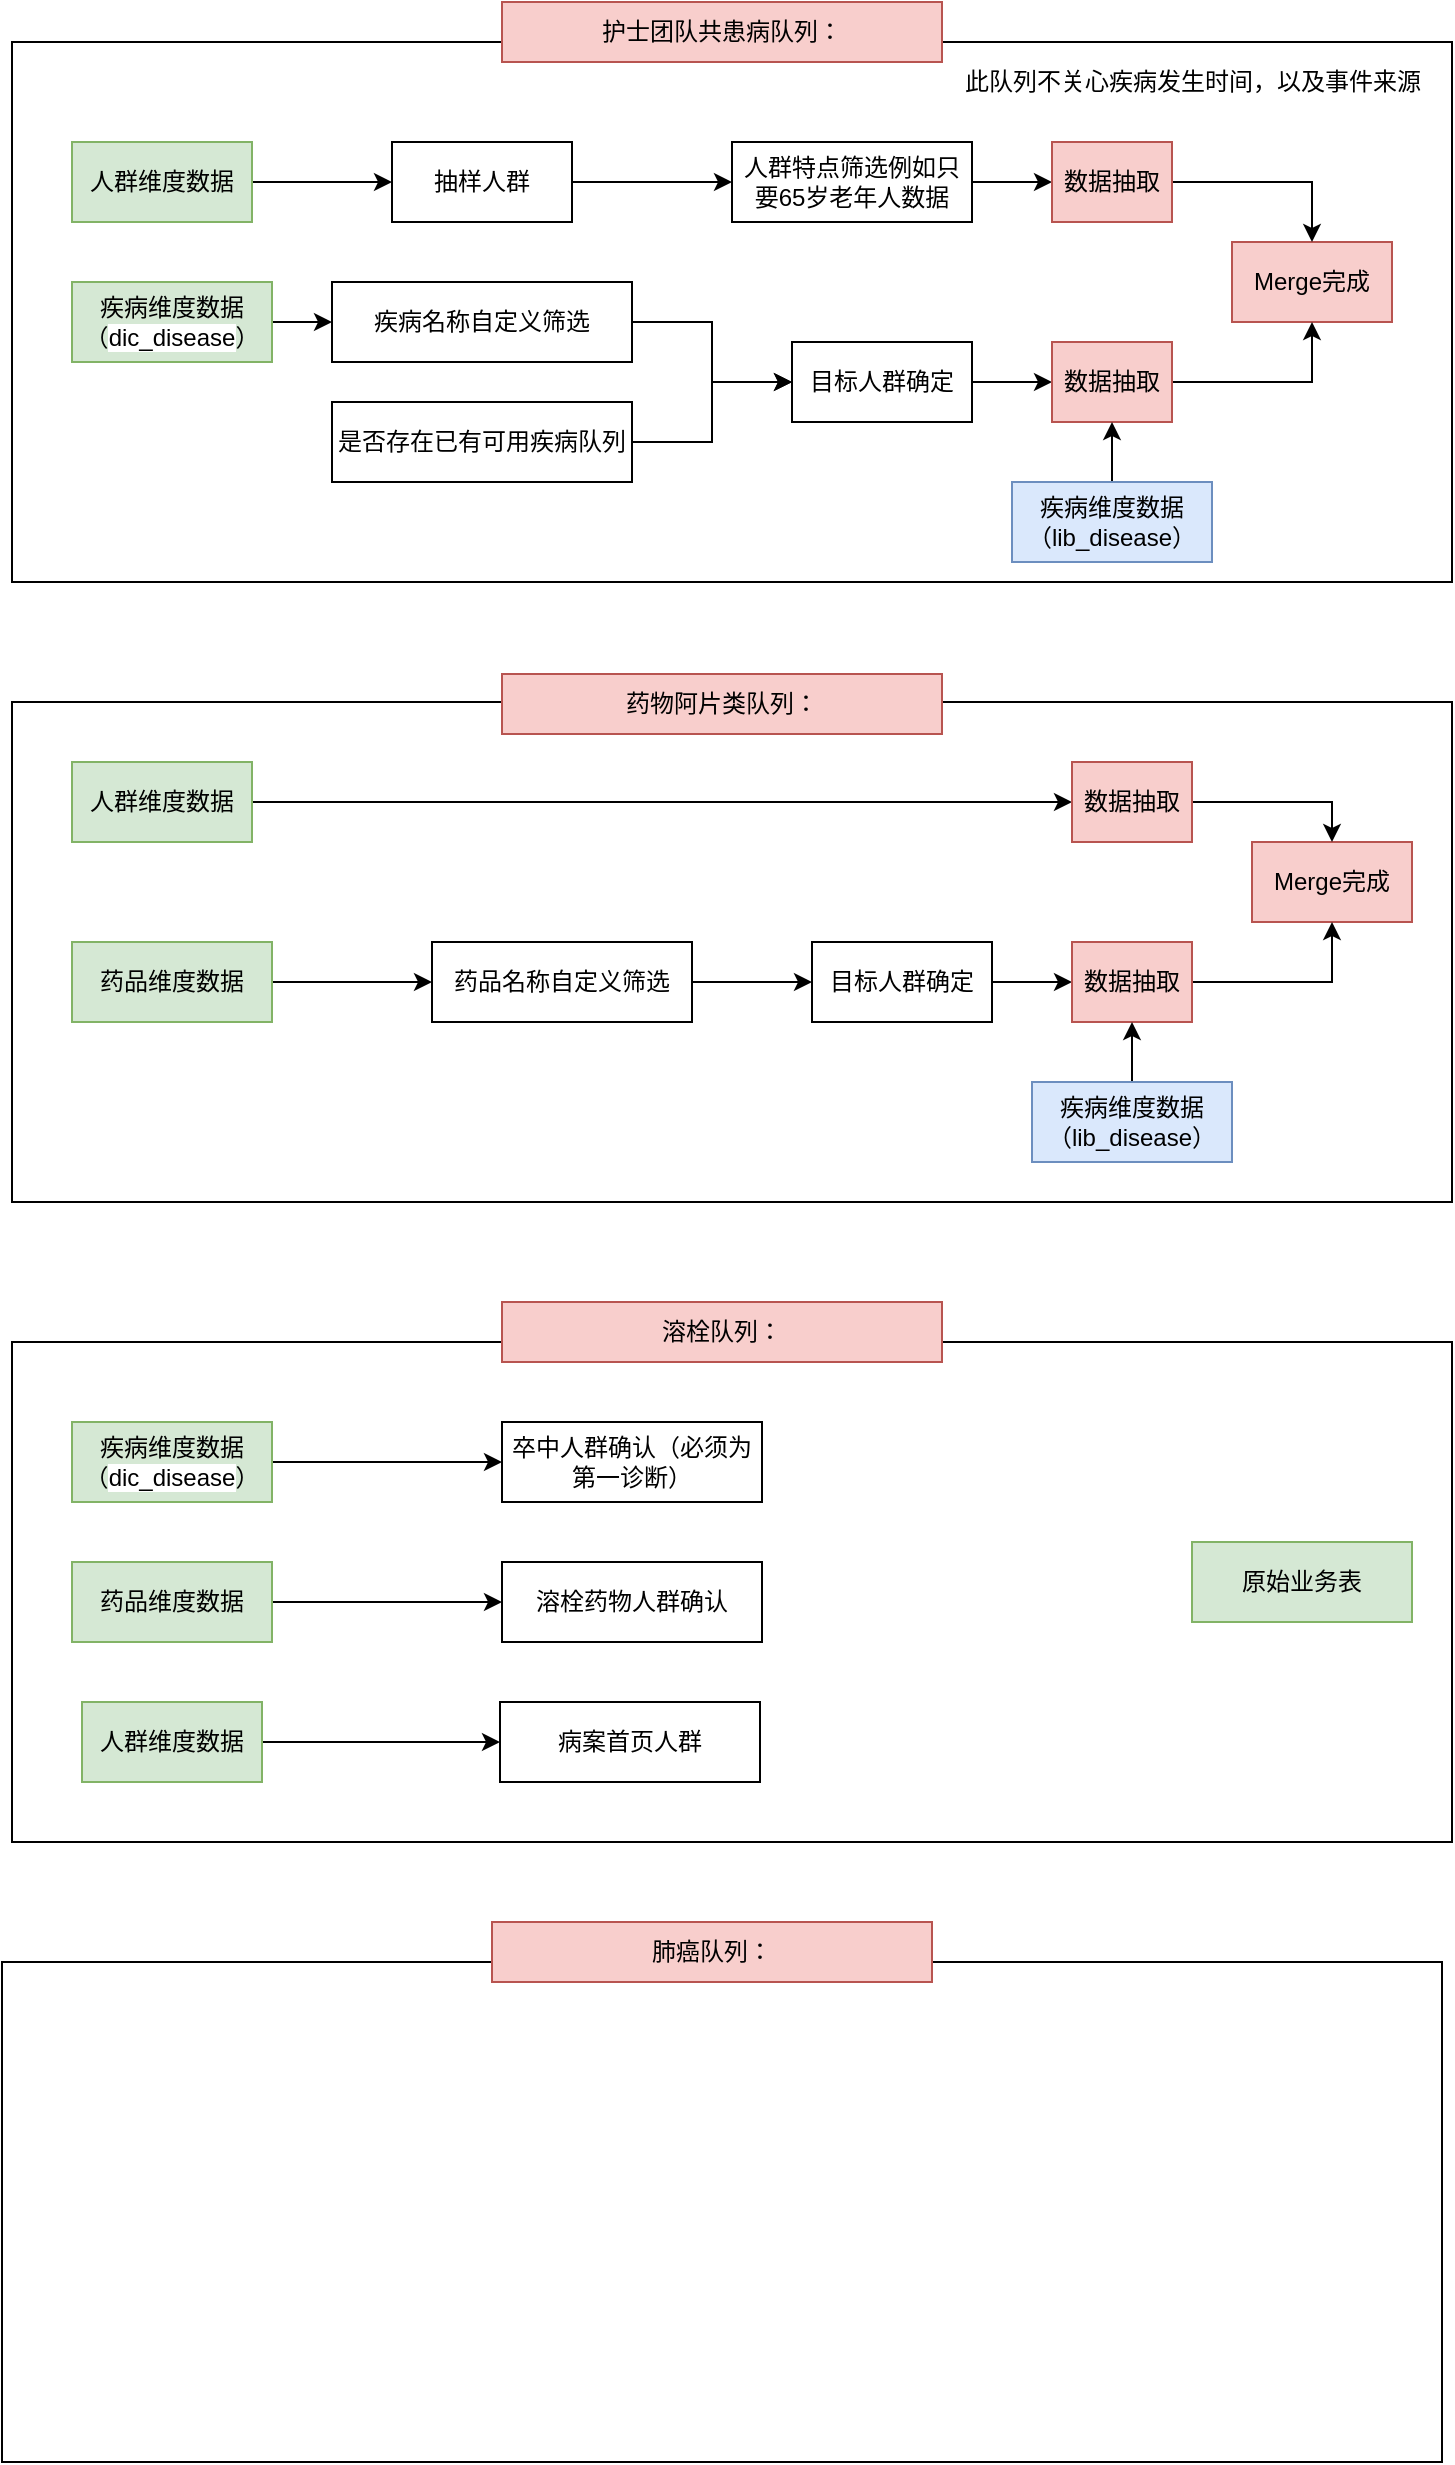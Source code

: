 <mxfile version="14.4.2" type="github" pages="7">
  <diagram id="00znYmVgyqhywWVLAUmn" name="从需求开始">
    <mxGraphModel dx="1422" dy="794" grid="1" gridSize="10" guides="1" tooltips="1" connect="1" arrows="1" fold="1" page="1" pageScale="1" pageWidth="827" pageHeight="1169" math="0" shadow="0">
      <root>
        <mxCell id="Dltkt2yWdHrJQGvRN3u7-0" />
        <mxCell id="Dltkt2yWdHrJQGvRN3u7-1" parent="Dltkt2yWdHrJQGvRN3u7-0" />
        <mxCell id="DZPAzsWD6RrZk3WWYIHv-0" value="" style="rounded=0;whiteSpace=wrap;html=1;" parent="Dltkt2yWdHrJQGvRN3u7-1" vertex="1">
          <mxGeometry x="40" y="90" width="720" height="270" as="geometry" />
        </mxCell>
        <mxCell id="DZPAzsWD6RrZk3WWYIHv-1" value="护士团队共患病队列：" style="rounded=0;whiteSpace=wrap;html=1;fillColor=#f8cecc;strokeColor=#b85450;" parent="Dltkt2yWdHrJQGvRN3u7-1" vertex="1">
          <mxGeometry x="285" y="70" width="220" height="30" as="geometry" />
        </mxCell>
        <mxCell id="DZPAzsWD6RrZk3WWYIHv-4" style="edgeStyle=orthogonalEdgeStyle;rounded=0;orthogonalLoop=1;jettySize=auto;html=1;exitX=1;exitY=0.5;exitDx=0;exitDy=0;" parent="Dltkt2yWdHrJQGvRN3u7-1" source="DZPAzsWD6RrZk3WWYIHv-2" target="DZPAzsWD6RrZk3WWYIHv-3" edge="1">
          <mxGeometry relative="1" as="geometry" />
        </mxCell>
        <mxCell id="DZPAzsWD6RrZk3WWYIHv-2" value="抽样人群" style="rounded=0;whiteSpace=wrap;html=1;" parent="Dltkt2yWdHrJQGvRN3u7-1" vertex="1">
          <mxGeometry x="230" y="140" width="90" height="40" as="geometry" />
        </mxCell>
        <mxCell id="DZPAzsWD6RrZk3WWYIHv-23" style="edgeStyle=orthogonalEdgeStyle;rounded=0;orthogonalLoop=1;jettySize=auto;html=1;exitX=1;exitY=0.5;exitDx=0;exitDy=0;" parent="Dltkt2yWdHrJQGvRN3u7-1" source="DZPAzsWD6RrZk3WWYIHv-3" target="DZPAzsWD6RrZk3WWYIHv-22" edge="1">
          <mxGeometry relative="1" as="geometry" />
        </mxCell>
        <mxCell id="DZPAzsWD6RrZk3WWYIHv-3" value="人群特点筛选例如只要65岁老年人数据" style="rounded=0;whiteSpace=wrap;html=1;" parent="Dltkt2yWdHrJQGvRN3u7-1" vertex="1">
          <mxGeometry x="400" y="140" width="120" height="40" as="geometry" />
        </mxCell>
        <mxCell id="DZPAzsWD6RrZk3WWYIHv-6" style="edgeStyle=orthogonalEdgeStyle;rounded=0;orthogonalLoop=1;jettySize=auto;html=1;exitX=1;exitY=0.5;exitDx=0;exitDy=0;" parent="Dltkt2yWdHrJQGvRN3u7-1" source="DZPAzsWD6RrZk3WWYIHv-5" target="DZPAzsWD6RrZk3WWYIHv-2" edge="1">
          <mxGeometry relative="1" as="geometry" />
        </mxCell>
        <mxCell id="DZPAzsWD6RrZk3WWYIHv-5" value="人群维度数据" style="rounded=0;whiteSpace=wrap;html=1;fillColor=#d5e8d4;strokeColor=#82b366;" parent="Dltkt2yWdHrJQGvRN3u7-1" vertex="1">
          <mxGeometry x="70" y="140" width="90" height="40" as="geometry" />
        </mxCell>
        <mxCell id="DZPAzsWD6RrZk3WWYIHv-9" style="edgeStyle=orthogonalEdgeStyle;rounded=0;orthogonalLoop=1;jettySize=auto;html=1;exitX=1;exitY=0.5;exitDx=0;exitDy=0;" parent="Dltkt2yWdHrJQGvRN3u7-1" source="DZPAzsWD6RrZk3WWYIHv-7" target="DZPAzsWD6RrZk3WWYIHv-8" edge="1">
          <mxGeometry relative="1" as="geometry" />
        </mxCell>
        <mxCell id="DZPAzsWD6RrZk3WWYIHv-7" value="疾病维度数据（&lt;span style=&quot;font-family: &amp;#34;tahoma&amp;#34; , &amp;#34;arial&amp;#34; , &amp;#34;verdana&amp;#34; , sans-serif ; background-color: rgb(255 , 255 , 255)&quot;&gt;dic_disease&lt;/span&gt;）" style="rounded=0;whiteSpace=wrap;html=1;fillColor=#d5e8d4;strokeColor=#82b366;" parent="Dltkt2yWdHrJQGvRN3u7-1" vertex="1">
          <mxGeometry x="70" y="210" width="100" height="40" as="geometry" />
        </mxCell>
        <mxCell id="DZPAzsWD6RrZk3WWYIHv-12" style="edgeStyle=orthogonalEdgeStyle;rounded=0;orthogonalLoop=1;jettySize=auto;html=1;exitX=1;exitY=0.5;exitDx=0;exitDy=0;" parent="Dltkt2yWdHrJQGvRN3u7-1" source="DZPAzsWD6RrZk3WWYIHv-8" target="DZPAzsWD6RrZk3WWYIHv-11" edge="1">
          <mxGeometry relative="1" as="geometry" />
        </mxCell>
        <mxCell id="DZPAzsWD6RrZk3WWYIHv-8" value="疾病名称自定义筛选" style="rounded=0;whiteSpace=wrap;html=1;" parent="Dltkt2yWdHrJQGvRN3u7-1" vertex="1">
          <mxGeometry x="200" y="210" width="150" height="40" as="geometry" />
        </mxCell>
        <mxCell id="DZPAzsWD6RrZk3WWYIHv-13" style="edgeStyle=orthogonalEdgeStyle;rounded=0;orthogonalLoop=1;jettySize=auto;html=1;exitX=1;exitY=0.5;exitDx=0;exitDy=0;" parent="Dltkt2yWdHrJQGvRN3u7-1" source="DZPAzsWD6RrZk3WWYIHv-10" target="DZPAzsWD6RrZk3WWYIHv-11" edge="1">
          <mxGeometry relative="1" as="geometry" />
        </mxCell>
        <mxCell id="DZPAzsWD6RrZk3WWYIHv-10" value="是否存在已有可用疾病队列" style="rounded=0;whiteSpace=wrap;html=1;" parent="Dltkt2yWdHrJQGvRN3u7-1" vertex="1">
          <mxGeometry x="200" y="270" width="150" height="40" as="geometry" />
        </mxCell>
        <mxCell id="DZPAzsWD6RrZk3WWYIHv-24" style="edgeStyle=orthogonalEdgeStyle;rounded=0;orthogonalLoop=1;jettySize=auto;html=1;exitX=1;exitY=0.5;exitDx=0;exitDy=0;" parent="Dltkt2yWdHrJQGvRN3u7-1" source="DZPAzsWD6RrZk3WWYIHv-11" target="DZPAzsWD6RrZk3WWYIHv-21" edge="1">
          <mxGeometry relative="1" as="geometry" />
        </mxCell>
        <mxCell id="DZPAzsWD6RrZk3WWYIHv-11" value="目标人群确定" style="rounded=0;whiteSpace=wrap;html=1;" parent="Dltkt2yWdHrJQGvRN3u7-1" vertex="1">
          <mxGeometry x="430" y="240" width="90" height="40" as="geometry" />
        </mxCell>
        <mxCell id="DZPAzsWD6RrZk3WWYIHv-14" value="Merge完成" style="rounded=0;whiteSpace=wrap;html=1;fillColor=#f8cecc;strokeColor=#b85450;" parent="Dltkt2yWdHrJQGvRN3u7-1" vertex="1">
          <mxGeometry x="650" y="190" width="80" height="40" as="geometry" />
        </mxCell>
        <mxCell id="DZPAzsWD6RrZk3WWYIHv-17" value="" style="rounded=0;whiteSpace=wrap;html=1;" parent="Dltkt2yWdHrJQGvRN3u7-1" vertex="1">
          <mxGeometry x="40" y="420" width="720" height="250" as="geometry" />
        </mxCell>
        <mxCell id="DZPAzsWD6RrZk3WWYIHv-18" value="药物阿片类队列：" style="rounded=0;whiteSpace=wrap;html=1;fillColor=#f8cecc;strokeColor=#b85450;" parent="Dltkt2yWdHrJQGvRN3u7-1" vertex="1">
          <mxGeometry x="285" y="406" width="220" height="30" as="geometry" />
        </mxCell>
        <mxCell id="DZPAzsWD6RrZk3WWYIHv-19" value="" style="rounded=0;whiteSpace=wrap;html=1;" parent="Dltkt2yWdHrJQGvRN3u7-1" vertex="1">
          <mxGeometry x="40" y="740" width="720" height="250" as="geometry" />
        </mxCell>
        <mxCell id="DZPAzsWD6RrZk3WWYIHv-20" value="溶栓队列：" style="rounded=0;whiteSpace=wrap;html=1;fillColor=#f8cecc;strokeColor=#b85450;" parent="Dltkt2yWdHrJQGvRN3u7-1" vertex="1">
          <mxGeometry x="285" y="720" width="220" height="30" as="geometry" />
        </mxCell>
        <mxCell id="DZPAzsWD6RrZk3WWYIHv-26" style="edgeStyle=orthogonalEdgeStyle;rounded=0;orthogonalLoop=1;jettySize=auto;html=1;exitX=1;exitY=0.5;exitDx=0;exitDy=0;" parent="Dltkt2yWdHrJQGvRN3u7-1" source="DZPAzsWD6RrZk3WWYIHv-21" target="DZPAzsWD6RrZk3WWYIHv-14" edge="1">
          <mxGeometry relative="1" as="geometry" />
        </mxCell>
        <mxCell id="DZPAzsWD6RrZk3WWYIHv-21" value="数据抽取" style="rounded=0;whiteSpace=wrap;html=1;fillColor=#f8cecc;strokeColor=#b85450;" parent="Dltkt2yWdHrJQGvRN3u7-1" vertex="1">
          <mxGeometry x="560" y="240" width="60" height="40" as="geometry" />
        </mxCell>
        <mxCell id="DZPAzsWD6RrZk3WWYIHv-27" style="edgeStyle=orthogonalEdgeStyle;rounded=0;orthogonalLoop=1;jettySize=auto;html=1;exitX=1;exitY=0.5;exitDx=0;exitDy=0;entryX=0.5;entryY=0;entryDx=0;entryDy=0;" parent="Dltkt2yWdHrJQGvRN3u7-1" source="DZPAzsWD6RrZk3WWYIHv-22" target="DZPAzsWD6RrZk3WWYIHv-14" edge="1">
          <mxGeometry relative="1" as="geometry" />
        </mxCell>
        <mxCell id="DZPAzsWD6RrZk3WWYIHv-22" value="数据抽取" style="rounded=0;whiteSpace=wrap;html=1;fillColor=#f8cecc;strokeColor=#b85450;" parent="Dltkt2yWdHrJQGvRN3u7-1" vertex="1">
          <mxGeometry x="560" y="140" width="60" height="40" as="geometry" />
        </mxCell>
        <mxCell id="DZPAzsWD6RrZk3WWYIHv-44" style="edgeStyle=orthogonalEdgeStyle;rounded=0;orthogonalLoop=1;jettySize=auto;html=1;exitX=1;exitY=0.5;exitDx=0;exitDy=0;" parent="Dltkt2yWdHrJQGvRN3u7-1" source="DZPAzsWD6RrZk3WWYIHv-28" target="DZPAzsWD6RrZk3WWYIHv-41" edge="1">
          <mxGeometry relative="1" as="geometry" />
        </mxCell>
        <mxCell id="DZPAzsWD6RrZk3WWYIHv-28" value="人群维度数据" style="rounded=0;whiteSpace=wrap;html=1;fillColor=#d5e8d4;strokeColor=#82b366;" parent="Dltkt2yWdHrJQGvRN3u7-1" vertex="1">
          <mxGeometry x="70" y="450" width="90" height="40" as="geometry" />
        </mxCell>
        <mxCell id="DZPAzsWD6RrZk3WWYIHv-33" style="edgeStyle=orthogonalEdgeStyle;rounded=0;orthogonalLoop=1;jettySize=auto;html=1;exitX=1;exitY=0.5;exitDx=0;exitDy=0;" parent="Dltkt2yWdHrJQGvRN3u7-1" source="DZPAzsWD6RrZk3WWYIHv-29" target="DZPAzsWD6RrZk3WWYIHv-32" edge="1">
          <mxGeometry relative="1" as="geometry" />
        </mxCell>
        <mxCell id="DZPAzsWD6RrZk3WWYIHv-29" value="药品维度数据" style="rounded=0;whiteSpace=wrap;html=1;fillColor=#d5e8d4;strokeColor=#82b366;" parent="Dltkt2yWdHrJQGvRN3u7-1" vertex="1">
          <mxGeometry x="70" y="540" width="100" height="40" as="geometry" />
        </mxCell>
        <mxCell id="DZPAzsWD6RrZk3WWYIHv-31" style="edgeStyle=orthogonalEdgeStyle;rounded=0;orthogonalLoop=1;jettySize=auto;html=1;exitX=0.5;exitY=0;exitDx=0;exitDy=0;" parent="Dltkt2yWdHrJQGvRN3u7-1" source="DZPAzsWD6RrZk3WWYIHv-30" target="DZPAzsWD6RrZk3WWYIHv-21" edge="1">
          <mxGeometry relative="1" as="geometry" />
        </mxCell>
        <mxCell id="DZPAzsWD6RrZk3WWYIHv-30" value="疾病维度数据（lib_disease）" style="rounded=0;whiteSpace=wrap;html=1;fillColor=#dae8fc;strokeColor=#6c8ebf;" parent="Dltkt2yWdHrJQGvRN3u7-1" vertex="1">
          <mxGeometry x="540" y="310" width="100" height="40" as="geometry" />
        </mxCell>
        <mxCell id="DZPAzsWD6RrZk3WWYIHv-45" style="edgeStyle=orthogonalEdgeStyle;rounded=0;orthogonalLoop=1;jettySize=auto;html=1;exitX=1;exitY=0.5;exitDx=0;exitDy=0;" parent="Dltkt2yWdHrJQGvRN3u7-1" source="DZPAzsWD6RrZk3WWYIHv-32" target="DZPAzsWD6RrZk3WWYIHv-36" edge="1">
          <mxGeometry relative="1" as="geometry" />
        </mxCell>
        <mxCell id="DZPAzsWD6RrZk3WWYIHv-32" value="药品名称自定义筛选" style="rounded=0;whiteSpace=wrap;html=1;" parent="Dltkt2yWdHrJQGvRN3u7-1" vertex="1">
          <mxGeometry x="250" y="540" width="130" height="40" as="geometry" />
        </mxCell>
        <mxCell id="DZPAzsWD6RrZk3WWYIHv-35" style="edgeStyle=orthogonalEdgeStyle;rounded=0;orthogonalLoop=1;jettySize=auto;html=1;exitX=1;exitY=0.5;exitDx=0;exitDy=0;" parent="Dltkt2yWdHrJQGvRN3u7-1" source="DZPAzsWD6RrZk3WWYIHv-36" target="DZPAzsWD6RrZk3WWYIHv-39" edge="1">
          <mxGeometry relative="1" as="geometry" />
        </mxCell>
        <mxCell id="DZPAzsWD6RrZk3WWYIHv-36" value="目标人群确定" style="rounded=0;whiteSpace=wrap;html=1;" parent="Dltkt2yWdHrJQGvRN3u7-1" vertex="1">
          <mxGeometry x="440" y="540" width="90" height="40" as="geometry" />
        </mxCell>
        <mxCell id="DZPAzsWD6RrZk3WWYIHv-37" value="Merge完成" style="rounded=0;whiteSpace=wrap;html=1;fillColor=#f8cecc;strokeColor=#b85450;" parent="Dltkt2yWdHrJQGvRN3u7-1" vertex="1">
          <mxGeometry x="660" y="490" width="80" height="40" as="geometry" />
        </mxCell>
        <mxCell id="DZPAzsWD6RrZk3WWYIHv-38" style="edgeStyle=orthogonalEdgeStyle;rounded=0;orthogonalLoop=1;jettySize=auto;html=1;exitX=1;exitY=0.5;exitDx=0;exitDy=0;" parent="Dltkt2yWdHrJQGvRN3u7-1" source="DZPAzsWD6RrZk3WWYIHv-39" target="DZPAzsWD6RrZk3WWYIHv-37" edge="1">
          <mxGeometry relative="1" as="geometry" />
        </mxCell>
        <mxCell id="DZPAzsWD6RrZk3WWYIHv-39" value="数据抽取" style="rounded=0;whiteSpace=wrap;html=1;fillColor=#f8cecc;strokeColor=#b85450;" parent="Dltkt2yWdHrJQGvRN3u7-1" vertex="1">
          <mxGeometry x="570" y="540" width="60" height="40" as="geometry" />
        </mxCell>
        <mxCell id="DZPAzsWD6RrZk3WWYIHv-40" style="edgeStyle=orthogonalEdgeStyle;rounded=0;orthogonalLoop=1;jettySize=auto;html=1;exitX=1;exitY=0.5;exitDx=0;exitDy=0;entryX=0.5;entryY=0;entryDx=0;entryDy=0;" parent="Dltkt2yWdHrJQGvRN3u7-1" source="DZPAzsWD6RrZk3WWYIHv-41" target="DZPAzsWD6RrZk3WWYIHv-37" edge="1">
          <mxGeometry relative="1" as="geometry" />
        </mxCell>
        <mxCell id="DZPAzsWD6RrZk3WWYIHv-41" value="数据抽取" style="rounded=0;whiteSpace=wrap;html=1;fillColor=#f8cecc;strokeColor=#b85450;" parent="Dltkt2yWdHrJQGvRN3u7-1" vertex="1">
          <mxGeometry x="570" y="450" width="60" height="40" as="geometry" />
        </mxCell>
        <mxCell id="DZPAzsWD6RrZk3WWYIHv-42" style="edgeStyle=orthogonalEdgeStyle;rounded=0;orthogonalLoop=1;jettySize=auto;html=1;exitX=0.5;exitY=0;exitDx=0;exitDy=0;" parent="Dltkt2yWdHrJQGvRN3u7-1" source="DZPAzsWD6RrZk3WWYIHv-43" target="DZPAzsWD6RrZk3WWYIHv-39" edge="1">
          <mxGeometry relative="1" as="geometry" />
        </mxCell>
        <mxCell id="DZPAzsWD6RrZk3WWYIHv-43" value="疾病维度数据（lib_disease）" style="rounded=0;whiteSpace=wrap;html=1;fillColor=#dae8fc;strokeColor=#6c8ebf;" parent="Dltkt2yWdHrJQGvRN3u7-1" vertex="1">
          <mxGeometry x="550" y="610" width="100" height="40" as="geometry" />
        </mxCell>
        <mxCell id="DZPAzsWD6RrZk3WWYIHv-49" value="此队列不关心疾病发生时间，以及事件来源" style="text;html=1;align=center;verticalAlign=middle;resizable=0;points=[];autosize=1;" parent="Dltkt2yWdHrJQGvRN3u7-1" vertex="1">
          <mxGeometry x="510" y="100" width="240" height="20" as="geometry" />
        </mxCell>
        <mxCell id="DZPAzsWD6RrZk3WWYIHv-50" value="" style="rounded=0;whiteSpace=wrap;html=1;" parent="Dltkt2yWdHrJQGvRN3u7-1" vertex="1">
          <mxGeometry x="35" y="1050" width="720" height="250" as="geometry" />
        </mxCell>
        <mxCell id="DZPAzsWD6RrZk3WWYIHv-51" value="肺癌队列：" style="rounded=0;whiteSpace=wrap;html=1;fillColor=#f8cecc;strokeColor=#b85450;" parent="Dltkt2yWdHrJQGvRN3u7-1" vertex="1">
          <mxGeometry x="280" y="1030" width="220" height="30" as="geometry" />
        </mxCell>
        <mxCell id="xy-pDMJg7x7OmHaY34DU-4" style="edgeStyle=orthogonalEdgeStyle;rounded=0;orthogonalLoop=1;jettySize=auto;html=1;exitX=1;exitY=0.5;exitDx=0;exitDy=0;" parent="Dltkt2yWdHrJQGvRN3u7-1" source="xy-pDMJg7x7OmHaY34DU-0" target="xy-pDMJg7x7OmHaY34DU-1" edge="1">
          <mxGeometry relative="1" as="geometry" />
        </mxCell>
        <mxCell id="xy-pDMJg7x7OmHaY34DU-0" value="疾病维度数据（&lt;span style=&quot;font-family: &amp;#34;tahoma&amp;#34; , &amp;#34;arial&amp;#34; , &amp;#34;verdana&amp;#34; , sans-serif ; background-color: rgb(255 , 255 , 255)&quot;&gt;dic_disease&lt;/span&gt;）" style="rounded=0;whiteSpace=wrap;html=1;fillColor=#d5e8d4;strokeColor=#82b366;" parent="Dltkt2yWdHrJQGvRN3u7-1" vertex="1">
          <mxGeometry x="70" y="780" width="100" height="40" as="geometry" />
        </mxCell>
        <mxCell id="xy-pDMJg7x7OmHaY34DU-1" value="卒中人群确认（必须为第一诊断）" style="rounded=0;whiteSpace=wrap;html=1;" parent="Dltkt2yWdHrJQGvRN3u7-1" vertex="1">
          <mxGeometry x="285" y="780" width="130" height="40" as="geometry" />
        </mxCell>
        <mxCell id="xy-pDMJg7x7OmHaY34DU-5" style="edgeStyle=orthogonalEdgeStyle;rounded=0;orthogonalLoop=1;jettySize=auto;html=1;exitX=1;exitY=0.5;exitDx=0;exitDy=0;" parent="Dltkt2yWdHrJQGvRN3u7-1" source="xy-pDMJg7x7OmHaY34DU-2" target="xy-pDMJg7x7OmHaY34DU-3" edge="1">
          <mxGeometry relative="1" as="geometry" />
        </mxCell>
        <mxCell id="xy-pDMJg7x7OmHaY34DU-2" value="药品维度数据" style="rounded=0;whiteSpace=wrap;html=1;fillColor=#d5e8d4;strokeColor=#82b366;" parent="Dltkt2yWdHrJQGvRN3u7-1" vertex="1">
          <mxGeometry x="70" y="850" width="100" height="40" as="geometry" />
        </mxCell>
        <mxCell id="xy-pDMJg7x7OmHaY34DU-3" value="溶栓药物人群确认" style="rounded=0;whiteSpace=wrap;html=1;" parent="Dltkt2yWdHrJQGvRN3u7-1" vertex="1">
          <mxGeometry x="285" y="850" width="130" height="40" as="geometry" />
        </mxCell>
        <mxCell id="xy-pDMJg7x7OmHaY34DU-8" style="edgeStyle=orthogonalEdgeStyle;rounded=0;orthogonalLoop=1;jettySize=auto;html=1;exitX=1;exitY=0.5;exitDx=0;exitDy=0;entryX=0;entryY=0.5;entryDx=0;entryDy=0;" parent="Dltkt2yWdHrJQGvRN3u7-1" source="xy-pDMJg7x7OmHaY34DU-6" target="xy-pDMJg7x7OmHaY34DU-7" edge="1">
          <mxGeometry relative="1" as="geometry" />
        </mxCell>
        <mxCell id="xy-pDMJg7x7OmHaY34DU-6" value="人群维度数据" style="rounded=0;whiteSpace=wrap;html=1;fillColor=#d5e8d4;strokeColor=#82b366;" parent="Dltkt2yWdHrJQGvRN3u7-1" vertex="1">
          <mxGeometry x="75" y="920" width="90" height="40" as="geometry" />
        </mxCell>
        <mxCell id="xy-pDMJg7x7OmHaY34DU-7" value="病案首页人群" style="rounded=0;whiteSpace=wrap;html=1;" parent="Dltkt2yWdHrJQGvRN3u7-1" vertex="1">
          <mxGeometry x="284" y="920" width="130" height="40" as="geometry" />
        </mxCell>
        <mxCell id="xy-pDMJg7x7OmHaY34DU-9" value="原始业务表" style="rounded=0;whiteSpace=wrap;html=1;fillColor=#d5e8d4;strokeColor=#82b366;" parent="Dltkt2yWdHrJQGvRN3u7-1" vertex="1">
          <mxGeometry x="630" y="840" width="110" height="40" as="geometry" />
        </mxCell>
      </root>
    </mxGraphModel>
  </diagram>
  <diagram id="HidiiH8d3m3s55YhgPgo" name="关键问题思考">
    <mxGraphModel dx="1422" dy="794" grid="1" gridSize="10" guides="1" tooltips="1" connect="1" arrows="1" fold="1" page="1" pageScale="1" pageWidth="827" pageHeight="1169" math="0" shadow="0">
      <root>
        <mxCell id="Eyvj2dhH9hk1MYdArDZj-0" />
        <mxCell id="Eyvj2dhH9hk1MYdArDZj-1" parent="Eyvj2dhH9hk1MYdArDZj-0" />
        <mxCell id="Eyvj2dhH9hk1MYdArDZj-5" value="维度间如何关联" style="rounded=0;whiteSpace=wrap;html=1;" vertex="1" parent="Eyvj2dhH9hk1MYdArDZj-1">
          <mxGeometry x="40" y="520" width="120" height="60" as="geometry" />
        </mxCell>
        <mxCell id="Eyvj2dhH9hk1MYdArDZj-6" value="如何理解时间" style="rounded=0;whiteSpace=wrap;html=1;" vertex="1" parent="Eyvj2dhH9hk1MYdArDZj-1">
          <mxGeometry x="40" y="600" width="120" height="60" as="geometry" />
        </mxCell>
        <mxCell id="Eyvj2dhH9hk1MYdArDZj-7" value="如何理解事件" style="rounded=0;whiteSpace=wrap;html=1;" vertex="1" parent="Eyvj2dhH9hk1MYdArDZj-1">
          <mxGeometry x="40" y="670" width="120" height="60" as="geometry" />
        </mxCell>
        <mxCell id="Eyvj2dhH9hk1MYdArDZj-8" value="人的维度" style="rounded=0;whiteSpace=wrap;html=1;" vertex="1" parent="Eyvj2dhH9hk1MYdArDZj-1">
          <mxGeometry x="40" y="740" width="120" height="60" as="geometry" />
        </mxCell>
        <mxCell id="Eyvj2dhH9hk1MYdArDZj-9" value="什么是唯一索引" style="rounded=0;whiteSpace=wrap;html=1;" vertex="1" parent="Eyvj2dhH9hk1MYdArDZj-1">
          <mxGeometry x="40" y="810" width="120" height="60" as="geometry" />
        </mxCell>
        <mxCell id="7kHoLM7FK0Y2UVxbAXb8-0" value="1）&lt;b&gt;数据应用&lt;/b&gt;是数据平台的核心目的：所有的功能模块包括数据数据治理、文本结构、团队、项目等等都是为这一核心提供支持" style="rounded=0;whiteSpace=wrap;html=1;" vertex="1" parent="Eyvj2dhH9hk1MYdArDZj-1">
          <mxGeometry x="40" y="40" width="760" height="60" as="geometry" />
        </mxCell>
        <mxCell id="7kHoLM7FK0Y2UVxbAXb8-1" value="数据模型的设计应该遵循：1）先设计物理模型，2）再设计概念模型（通用） 3）最后涉及主题域模型&lt;br&gt;数据模型设计原则：1）继承性 2）稳定性 3）前瞻性 4）动态性&lt;br&gt;&lt;br&gt;&lt;br&gt;&lt;b&gt;目前最缺乏的是主题域模型&lt;/b&gt;" style="rounded=0;whiteSpace=wrap;html=1;" vertex="1" parent="Eyvj2dhH9hk1MYdArDZj-1">
          <mxGeometry x="40" y="120" width="760" height="120" as="geometry" />
        </mxCell>
        <mxCell id="7kHoLM7FK0Y2UVxbAXb8-2" value="《医院数据治理》" style="text;html=1;align=center;verticalAlign=middle;resizable=0;points=[];autosize=1;" vertex="1" parent="Eyvj2dhH9hk1MYdArDZj-1">
          <mxGeometry x="5" y="5" width="110" height="20" as="geometry" />
        </mxCell>
        <mxCell id="7kHoLM7FK0Y2UVxbAXb8-3" value="&lt;span style=&quot;color: rgb(51 , 51 , 51) ; font-family: &amp;#34;pingfang sc&amp;#34; , &amp;#34;microsoft yahei&amp;#34; , &amp;#34;helvetica neue&amp;#34; , &amp;#34;helvetica&amp;#34; , &amp;#34;arial&amp;#34; , sans-serif ; font-size: 14px ; background-color: rgb(255 , 255 , 255)&quot;&gt;&lt;b&gt;主题（Subject）&lt;/b&gt;是在较高层次上将业务系统中的数据进行综合、归类和分析利用的一个抽象概念，&lt;b&gt;每一个主题基本对应一个宏观的分析领域&lt;/b&gt;。&lt;/span&gt;" style="rounded=0;whiteSpace=wrap;html=1;" vertex="1" parent="Eyvj2dhH9hk1MYdArDZj-1">
          <mxGeometry x="40" y="260" width="760" height="60" as="geometry" />
        </mxCell>
      </root>
    </mxGraphModel>
  </diagram>
  <diagram id="MWUg8ZjHXHbUCv9Btttk" name="数据模型">
    <mxGraphModel dx="1422" dy="794" grid="1" gridSize="10" guides="1" tooltips="1" connect="1" arrows="1" fold="1" page="1" pageScale="1" pageWidth="827" pageHeight="1169" math="0" shadow="0">
      <root>
        <mxCell id="0" />
        <mxCell id="1" parent="0" />
        <mxCell id="1uj-HMrrVH1WeKAJpijL-5" style="edgeStyle=orthogonalEdgeStyle;rounded=0;orthogonalLoop=1;jettySize=auto;html=1;exitX=0.5;exitY=1;exitDx=0;exitDy=0;" edge="1" parent="1" source="1uj-HMrrVH1WeKAJpijL-1" target="1uj-HMrrVH1WeKAJpijL-3">
          <mxGeometry relative="1" as="geometry" />
        </mxCell>
        <mxCell id="1uj-HMrrVH1WeKAJpijL-6" style="edgeStyle=orthogonalEdgeStyle;rounded=0;orthogonalLoop=1;jettySize=auto;html=1;exitX=0.5;exitY=1;exitDx=0;exitDy=0;" edge="1" parent="1" source="1uj-HMrrVH1WeKAJpijL-1" target="1uj-HMrrVH1WeKAJpijL-2">
          <mxGeometry relative="1" as="geometry" />
        </mxCell>
        <mxCell id="1uj-HMrrVH1WeKAJpijL-7" style="edgeStyle=orthogonalEdgeStyle;rounded=0;orthogonalLoop=1;jettySize=auto;html=1;exitX=0.5;exitY=1;exitDx=0;exitDy=0;entryX=0.5;entryY=0;entryDx=0;entryDy=0;" edge="1" parent="1" source="1uj-HMrrVH1WeKAJpijL-1" target="1uj-HMrrVH1WeKAJpijL-4">
          <mxGeometry relative="1" as="geometry" />
        </mxCell>
        <mxCell id="1uj-HMrrVH1WeKAJpijL-1" value="&lt;font style=&quot;vertical-align: inherit&quot;&gt;&lt;font style=&quot;vertical-align: inherit&quot;&gt;业务数据&lt;/font&gt;&lt;/font&gt;" style="rounded=0;whiteSpace=wrap;html=1;" vertex="1" parent="1">
          <mxGeometry x="320" y="40" width="120" height="40" as="geometry" />
        </mxCell>
        <mxCell id="1uj-HMrrVH1WeKAJpijL-2" value="&lt;font style=&quot;vertical-align: inherit&quot;&gt;&lt;font style=&quot;vertical-align: inherit&quot;&gt;&lt;font style=&quot;vertical-align: inherit&quot;&gt;&lt;font style=&quot;vertical-align: inherit&quot;&gt;&lt;font style=&quot;vertical-align: inherit&quot;&gt;&lt;font style=&quot;vertical-align: inherit&quot;&gt;维度数仓1&lt;/font&gt;&lt;/font&gt;&lt;/font&gt;&lt;/font&gt;&lt;/font&gt;&lt;/font&gt;" style="rounded=0;whiteSpace=wrap;html=1;" vertex="1" parent="1">
          <mxGeometry x="160" y="150" width="120" height="40" as="geometry" />
        </mxCell>
        <mxCell id="1uj-HMrrVH1WeKAJpijL-11" style="edgeStyle=orthogonalEdgeStyle;rounded=0;orthogonalLoop=1;jettySize=auto;html=1;exitX=0.5;exitY=1;exitDx=0;exitDy=0;entryX=0.5;entryY=0;entryDx=0;entryDy=0;" edge="1" parent="1" source="1uj-HMrrVH1WeKAJpijL-3" target="1uj-HMrrVH1WeKAJpijL-9">
          <mxGeometry relative="1" as="geometry" />
        </mxCell>
        <mxCell id="1uj-HMrrVH1WeKAJpijL-12" style="edgeStyle=orthogonalEdgeStyle;rounded=0;orthogonalLoop=1;jettySize=auto;html=1;exitX=0.5;exitY=1;exitDx=0;exitDy=0;entryX=0.5;entryY=0;entryDx=0;entryDy=0;" edge="1" parent="1" source="1uj-HMrrVH1WeKAJpijL-3" target="1uj-HMrrVH1WeKAJpijL-8">
          <mxGeometry relative="1" as="geometry" />
        </mxCell>
        <mxCell id="1uj-HMrrVH1WeKAJpijL-13" style="edgeStyle=orthogonalEdgeStyle;rounded=0;orthogonalLoop=1;jettySize=auto;html=1;exitX=0.5;exitY=1;exitDx=0;exitDy=0;entryX=0.5;entryY=0;entryDx=0;entryDy=0;" edge="1" parent="1" source="1uj-HMrrVH1WeKAJpijL-3" target="1uj-HMrrVH1WeKAJpijL-10">
          <mxGeometry relative="1" as="geometry" />
        </mxCell>
        <mxCell id="1uj-HMrrVH1WeKAJpijL-3" value="&lt;font style=&quot;vertical-align: inherit&quot;&gt;&lt;font style=&quot;vertical-align: inherit&quot;&gt;&lt;font style=&quot;vertical-align: inherit&quot;&gt;&lt;font style=&quot;vertical-align: inherit&quot;&gt;维度数仓2&lt;/font&gt;&lt;/font&gt;&lt;/font&gt;&lt;/font&gt;" style="rounded=0;whiteSpace=wrap;html=1;" vertex="1" parent="1">
          <mxGeometry x="320" y="150" width="120" height="40" as="geometry" />
        </mxCell>
        <mxCell id="1uj-HMrrVH1WeKAJpijL-4" value="&lt;font style=&quot;vertical-align: inherit&quot;&gt;&lt;font style=&quot;vertical-align: inherit&quot;&gt;&lt;font style=&quot;vertical-align: inherit&quot;&gt;&lt;font style=&quot;vertical-align: inherit&quot;&gt;人维度（核心维度）&lt;/font&gt;&lt;/font&gt;&lt;/font&gt;&lt;/font&gt;" style="rounded=0;whiteSpace=wrap;html=1;fillColor=#f8cecc;strokeColor=#b85450;" vertex="1" parent="1">
          <mxGeometry x="560" y="150" width="120" height="40" as="geometry" />
        </mxCell>
        <mxCell id="1uj-HMrrVH1WeKAJpijL-8" value="&lt;font style=&quot;vertical-align: inherit&quot;&gt;&lt;font style=&quot;vertical-align: inherit&quot;&gt;&lt;font style=&quot;vertical-align: inherit&quot;&gt;&lt;font style=&quot;vertical-align: inherit&quot;&gt;&lt;font style=&quot;vertical-align: inherit&quot;&gt;&lt;font style=&quot;vertical-align: inherit&quot;&gt;&lt;font style=&quot;vertical-align: inherit&quot;&gt;&lt;font style=&quot;vertical-align: inherit&quot;&gt;&lt;font style=&quot;vertical-align: inherit&quot;&gt;&lt;font style=&quot;vertical-align: inherit&quot;&gt;&lt;font style=&quot;vertical-align: inherit&quot;&gt;&lt;font style=&quot;vertical-align: inherit&quot;&gt;&lt;font style=&quot;vertical-align: inherit&quot;&gt;&lt;font style=&quot;vertical-align: inherit&quot;&gt;维度表&lt;br&gt;（用户检索）&lt;br&gt;&lt;/font&gt;&lt;/font&gt;&lt;/font&gt;&lt;/font&gt;&lt;/font&gt;&lt;/font&gt;&lt;/font&gt;&lt;/font&gt;&lt;/font&gt;&lt;/font&gt;&lt;/font&gt;&lt;/font&gt;&lt;/font&gt;&lt;/font&gt;" style="rounded=0;whiteSpace=wrap;html=1;" vertex="1" parent="1">
          <mxGeometry x="200" y="250" width="100" height="40" as="geometry" />
        </mxCell>
        <mxCell id="1uj-HMrrVH1WeKAJpijL-9" value="&lt;font style=&quot;vertical-align: inherit&quot;&gt;&lt;font style=&quot;vertical-align: inherit&quot;&gt;&lt;font style=&quot;vertical-align: inherit&quot;&gt;&lt;font style=&quot;vertical-align: inherit&quot;&gt;&lt;font style=&quot;vertical-align: inherit&quot;&gt;&lt;font style=&quot;vertical-align: inherit&quot;&gt;&lt;font style=&quot;vertical-align: inherit&quot;&gt;&lt;font style=&quot;vertical-align: inherit&quot;&gt;&lt;font style=&quot;vertical-align: inherit&quot;&gt;&lt;font style=&quot;vertical-align: inherit&quot;&gt;&lt;font style=&quot;vertical-align: inherit&quot;&gt;&lt;font style=&quot;vertical-align: inherit&quot;&gt;事实表&lt;br&gt;（数据内容）&lt;br&gt;&lt;/font&gt;&lt;/font&gt;&lt;/font&gt;&lt;/font&gt;&lt;/font&gt;&lt;/font&gt;&lt;/font&gt;&lt;/font&gt;&lt;/font&gt;&lt;/font&gt;&lt;/font&gt;&lt;/font&gt;" style="rounded=0;whiteSpace=wrap;html=1;" vertex="1" parent="1">
          <mxGeometry x="340" y="250" width="80" height="40" as="geometry" />
        </mxCell>
        <mxCell id="1uj-HMrrVH1WeKAJpijL-10" value="&lt;font style=&quot;vertical-align: inherit&quot;&gt;&lt;font style=&quot;vertical-align: inherit&quot;&gt;&lt;font style=&quot;vertical-align: inherit&quot;&gt;&lt;font style=&quot;vertical-align: inherit&quot;&gt;&lt;font style=&quot;vertical-align: inherit&quot;&gt;&lt;font style=&quot;vertical-align: inherit&quot;&gt;&lt;font style=&quot;vertical-align: inherit&quot;&gt;&lt;font style=&quot;vertical-align: inherit&quot;&gt;&lt;font style=&quot;vertical-align: inherit&quot;&gt;&lt;font style=&quot;vertical-align: inherit&quot;&gt;实体表&lt;br&gt;（数据结构）&lt;/font&gt;&lt;/font&gt;&lt;/font&gt;&lt;/font&gt;&lt;/font&gt;&lt;/font&gt;&lt;/font&gt;&lt;/font&gt;&lt;/font&gt;&lt;/font&gt;" style="rounded=0;whiteSpace=wrap;html=1;" vertex="1" parent="1">
          <mxGeometry x="460" y="250" width="120" height="40" as="geometry" />
        </mxCell>
        <mxCell id="W_I5oEew27URlbCjRzk--5" style="edgeStyle=orthogonalEdgeStyle;rounded=0;orthogonalLoop=1;jettySize=auto;html=1;exitX=0.5;exitY=1;exitDx=0;exitDy=0;entryX=0.6;entryY=0;entryDx=0;entryDy=0;entryPerimeter=0;" edge="1" parent="1" source="W_I5oEew27URlbCjRzk--1" target="W_I5oEew27URlbCjRzk--3">
          <mxGeometry relative="1" as="geometry" />
        </mxCell>
        <mxCell id="W_I5oEew27URlbCjRzk--1" value="&lt;font style=&quot;vertical-align: inherit&quot;&gt;&lt;font style=&quot;vertical-align: inherit&quot;&gt;&lt;font style=&quot;vertical-align: inherit&quot;&gt;&lt;font style=&quot;vertical-align: inherit&quot;&gt;人维度（核心维度）&lt;/font&gt;&lt;/font&gt;&lt;/font&gt;&lt;/font&gt;" style="rounded=0;whiteSpace=wrap;html=1;fillColor=#f8cecc;strokeColor=#b85450;" vertex="1" parent="1">
          <mxGeometry x="200" y="430" width="120" height="40" as="geometry" />
        </mxCell>
        <mxCell id="W_I5oEew27URlbCjRzk--2" value="&lt;font style=&quot;vertical-align: inherit&quot;&gt;&lt;font style=&quot;vertical-align: inherit&quot;&gt;&lt;font style=&quot;vertical-align: inherit&quot;&gt;&lt;font style=&quot;vertical-align: inherit&quot;&gt;&lt;font style=&quot;vertical-align: inherit&quot;&gt;&lt;font style=&quot;vertical-align: inherit&quot;&gt;&lt;font style=&quot;vertical-align: inherit&quot;&gt;&lt;font style=&quot;vertical-align: inherit&quot;&gt;&lt;font style=&quot;vertical-align: inherit&quot;&gt;&lt;font style=&quot;vertical-align: inherit&quot;&gt;&lt;font style=&quot;vertical-align: inherit&quot;&gt;&lt;font style=&quot;vertical-align: inherit&quot;&gt;&lt;font style=&quot;vertical-align: inherit&quot;&gt;&lt;font style=&quot;vertical-align: inherit&quot;&gt;维度表&lt;br&gt;（用户检索）&lt;br&gt;&lt;/font&gt;&lt;/font&gt;&lt;/font&gt;&lt;/font&gt;&lt;/font&gt;&lt;/font&gt;&lt;/font&gt;&lt;/font&gt;&lt;/font&gt;&lt;/font&gt;&lt;/font&gt;&lt;/font&gt;&lt;/font&gt;&lt;/font&gt;" style="rounded=0;whiteSpace=wrap;html=1;" vertex="1" parent="1">
          <mxGeometry x="70" y="520" width="100" height="40" as="geometry" />
        </mxCell>
        <mxCell id="W_I5oEew27URlbCjRzk--7" style="edgeStyle=orthogonalEdgeStyle;rounded=0;orthogonalLoop=1;jettySize=auto;html=1;exitX=0.5;exitY=1;exitDx=0;exitDy=0;" edge="1" parent="1" source="W_I5oEew27URlbCjRzk--3" target="W_I5oEew27URlbCjRzk--6">
          <mxGeometry relative="1" as="geometry" />
        </mxCell>
        <mxCell id="W_I5oEew27URlbCjRzk--3" value="&lt;font style=&quot;vertical-align: inherit&quot;&gt;&lt;font style=&quot;vertical-align: inherit&quot;&gt;&lt;font style=&quot;vertical-align: inherit&quot;&gt;&lt;font style=&quot;vertical-align: inherit&quot;&gt;&lt;font style=&quot;vertical-align: inherit&quot;&gt;&lt;font style=&quot;vertical-align: inherit&quot;&gt;&lt;font style=&quot;vertical-align: inherit&quot;&gt;&lt;font style=&quot;vertical-align: inherit&quot;&gt;&lt;font style=&quot;vertical-align: inherit&quot;&gt;&lt;font style=&quot;vertical-align: inherit&quot;&gt;&lt;font style=&quot;vertical-align: inherit&quot;&gt;&lt;font style=&quot;vertical-align: inherit&quot;&gt;事实表&lt;br&gt;（数据内容）&lt;br&gt;&lt;/font&gt;&lt;/font&gt;&lt;/font&gt;&lt;/font&gt;&lt;/font&gt;&lt;/font&gt;&lt;/font&gt;&lt;/font&gt;&lt;/font&gt;&lt;/font&gt;&lt;/font&gt;&lt;/font&gt;" style="rounded=0;whiteSpace=wrap;html=1;" vertex="1" parent="1">
          <mxGeometry x="215" y="530" width="80" height="40" as="geometry" />
        </mxCell>
        <mxCell id="W_I5oEew27URlbCjRzk--4" value="&lt;font style=&quot;vertical-align: inherit&quot;&gt;&lt;font style=&quot;vertical-align: inherit&quot;&gt;&lt;font style=&quot;vertical-align: inherit&quot;&gt;&lt;font style=&quot;vertical-align: inherit&quot;&gt;&lt;font style=&quot;vertical-align: inherit&quot;&gt;&lt;font style=&quot;vertical-align: inherit&quot;&gt;&lt;font style=&quot;vertical-align: inherit&quot;&gt;&lt;font style=&quot;vertical-align: inherit&quot;&gt;&lt;font style=&quot;vertical-align: inherit&quot;&gt;&lt;font style=&quot;vertical-align: inherit&quot;&gt;实体表&lt;br&gt;（数据结构）&lt;/font&gt;&lt;/font&gt;&lt;/font&gt;&lt;/font&gt;&lt;/font&gt;&lt;/font&gt;&lt;/font&gt;&lt;/font&gt;&lt;/font&gt;&lt;/font&gt;" style="rounded=0;whiteSpace=wrap;html=1;" vertex="1" parent="1">
          <mxGeometry x="330" y="520" width="120" height="40" as="geometry" />
        </mxCell>
        <mxCell id="W_I5oEew27URlbCjRzk--6" value="&lt;font style=&quot;vertical-align: inherit&quot;&gt;&lt;font style=&quot;vertical-align: inherit&quot;&gt;&lt;font style=&quot;vertical-align: inherit&quot;&gt;&lt;font style=&quot;vertical-align: inherit&quot;&gt;&lt;font style=&quot;vertical-align: inherit&quot;&gt;&lt;font style=&quot;vertical-align: inherit&quot;&gt;&lt;font style=&quot;vertical-align: inherit&quot;&gt;&lt;font style=&quot;vertical-align: inherit&quot;&gt;&lt;font style=&quot;vertical-align: inherit&quot;&gt;&lt;font style=&quot;vertical-align: inherit&quot;&gt;&lt;font style=&quot;vertical-align: inherit&quot;&gt;&lt;font style=&quot;vertical-align: inherit&quot;&gt;事件、时间、维度&lt;br&gt;&lt;/font&gt;&lt;/font&gt;&lt;/font&gt;&lt;/font&gt;&lt;/font&gt;&lt;/font&gt;&lt;/font&gt;&lt;/font&gt;&lt;/font&gt;&lt;/font&gt;&lt;/font&gt;&lt;/font&gt;" style="rounded=0;whiteSpace=wrap;html=1;" vertex="1" parent="1">
          <mxGeometry x="170" y="620" width="170" height="40" as="geometry" />
        </mxCell>
      </root>
    </mxGraphModel>
  </diagram>
  <diagram id="82FVPQorVYa_wu8zD6oM" name="数据流">
    <mxGraphModel dx="1422" dy="794" grid="1" gridSize="10" guides="1" tooltips="1" connect="1" arrows="1" fold="1" page="1" pageScale="1" pageWidth="827" pageHeight="1169" math="0" shadow="0">
      <root>
        <mxCell id="AeiMKAJjAFzs5we9XyDT-0" />
        <mxCell id="AeiMKAJjAFzs5we9XyDT-1" parent="AeiMKAJjAFzs5we9XyDT-0" />
        <mxCell id="RRIHScgGgTgmuARyqfIC-12" value="" style="rounded=0;whiteSpace=wrap;html=1;fillColor=#ffe6cc;strokeColor=#d79b00;" vertex="1" parent="AeiMKAJjAFzs5we9XyDT-1">
          <mxGeometry x="20" y="150" width="330" height="210" as="geometry" />
        </mxCell>
        <mxCell id="RRIHScgGgTgmuARyqfIC-0" style="edgeStyle=orthogonalEdgeStyle;rounded=0;orthogonalLoop=1;jettySize=auto;html=1;exitX=1;exitY=0.5;exitDx=0;exitDy=0;" edge="1" parent="AeiMKAJjAFzs5we9XyDT-1" source="RRIHScgGgTgmuARyqfIC-1" target="RRIHScgGgTgmuARyqfIC-5">
          <mxGeometry relative="1" as="geometry" />
        </mxCell>
        <mxCell id="RRIHScgGgTgmuARyqfIC-1" value="开放数据集" style="rounded=0;whiteSpace=wrap;html=1;" vertex="1" parent="AeiMKAJjAFzs5we9XyDT-1">
          <mxGeometry x="30" y="290" width="120" height="40" as="geometry" />
        </mxCell>
        <mxCell id="RRIHScgGgTgmuARyqfIC-21" style="edgeStyle=orthogonalEdgeStyle;rounded=0;orthogonalLoop=1;jettySize=auto;html=1;exitX=0;exitY=0.5;exitDx=0;exitDy=0;" edge="1" parent="AeiMKAJjAFzs5we9XyDT-1" source="RRIHScgGgTgmuARyqfIC-2" target="RRIHScgGgTgmuARyqfIC-19">
          <mxGeometry relative="1" as="geometry" />
        </mxCell>
        <mxCell id="RRIHScgGgTgmuARyqfIC-2" value="维度表" style="rounded=0;whiteSpace=wrap;html=1;" vertex="1" parent="AeiMKAJjAFzs5we9XyDT-1">
          <mxGeometry x="630" y="390" width="120" height="40" as="geometry" />
        </mxCell>
        <mxCell id="RRIHScgGgTgmuARyqfIC-15" style="edgeStyle=orthogonalEdgeStyle;rounded=0;orthogonalLoop=1;jettySize=auto;html=1;exitX=0.5;exitY=1;exitDx=0;exitDy=0;entryX=0.5;entryY=0;entryDx=0;entryDy=0;" edge="1" parent="AeiMKAJjAFzs5we9XyDT-1" source="RRIHScgGgTgmuARyqfIC-3" target="RRIHScgGgTgmuARyqfIC-7">
          <mxGeometry relative="1" as="geometry" />
        </mxCell>
        <mxCell id="RRIHScgGgTgmuARyqfIC-3" value="归一汇总" style="rounded=0;whiteSpace=wrap;html=1;" vertex="1" parent="AeiMKAJjAFzs5we9XyDT-1">
          <mxGeometry x="435" y="190" width="120" height="40" as="geometry" />
        </mxCell>
        <mxCell id="RRIHScgGgTgmuARyqfIC-4" style="edgeStyle=orthogonalEdgeStyle;rounded=0;orthogonalLoop=1;jettySize=auto;html=1;exitX=1;exitY=0.5;exitDx=0;exitDy=0;entryX=0;entryY=0.5;entryDx=0;entryDy=0;" edge="1" parent="AeiMKAJjAFzs5we9XyDT-1" source="RRIHScgGgTgmuARyqfIC-5" target="RRIHScgGgTgmuARyqfIC-7">
          <mxGeometry relative="1" as="geometry" />
        </mxCell>
        <mxCell id="RRIHScgGgTgmuARyqfIC-18" style="edgeStyle=orthogonalEdgeStyle;rounded=0;orthogonalLoop=1;jettySize=auto;html=1;exitX=0.5;exitY=1;exitDx=0;exitDy=0;" edge="1" parent="AeiMKAJjAFzs5we9XyDT-1" source="RRIHScgGgTgmuARyqfIC-5" target="RRIHScgGgTgmuARyqfIC-17">
          <mxGeometry relative="1" as="geometry" />
        </mxCell>
        <mxCell id="RRIHScgGgTgmuARyqfIC-5" value="团队数据集（私有）" style="rounded=0;whiteSpace=wrap;html=1;" vertex="1" parent="AeiMKAJjAFzs5we9XyDT-1">
          <mxGeometry x="220" y="290" width="120" height="40" as="geometry" />
        </mxCell>
        <mxCell id="RRIHScgGgTgmuARyqfIC-6" style="edgeStyle=orthogonalEdgeStyle;rounded=0;orthogonalLoop=1;jettySize=auto;html=1;exitX=1;exitY=0.5;exitDx=0;exitDy=0;" edge="1" parent="AeiMKAJjAFzs5we9XyDT-1" source="RRIHScgGgTgmuARyqfIC-7" target="RRIHScgGgTgmuARyqfIC-8">
          <mxGeometry relative="1" as="geometry" />
        </mxCell>
        <mxCell id="RRIHScgGgTgmuARyqfIC-7" value="主题域" style="rounded=0;whiteSpace=wrap;html=1;" vertex="1" parent="AeiMKAJjAFzs5we9XyDT-1">
          <mxGeometry x="435" y="290" width="120" height="40" as="geometry" />
        </mxCell>
        <mxCell id="RRIHScgGgTgmuARyqfIC-16" style="edgeStyle=orthogonalEdgeStyle;rounded=0;orthogonalLoop=1;jettySize=auto;html=1;exitX=0.5;exitY=1;exitDx=0;exitDy=0;" edge="1" parent="AeiMKAJjAFzs5we9XyDT-1" source="RRIHScgGgTgmuARyqfIC-8" target="RRIHScgGgTgmuARyqfIC-2">
          <mxGeometry relative="1" as="geometry" />
        </mxCell>
        <mxCell id="RRIHScgGgTgmuARyqfIC-8" value="事实表" style="rounded=0;whiteSpace=wrap;html=1;" vertex="1" parent="AeiMKAJjAFzs5we9XyDT-1">
          <mxGeometry x="630" y="290" width="120" height="40" as="geometry" />
        </mxCell>
        <mxCell id="RRIHScgGgTgmuARyqfIC-9" value="?" style="edgeStyle=orthogonalEdgeStyle;rounded=0;orthogonalLoop=1;jettySize=auto;html=1;exitX=0.5;exitY=1;exitDx=0;exitDy=0;" edge="1" parent="AeiMKAJjAFzs5we9XyDT-1" source="RRIHScgGgTgmuARyqfIC-11" target="RRIHScgGgTgmuARyqfIC-1">
          <mxGeometry relative="1" as="geometry" />
        </mxCell>
        <mxCell id="RRIHScgGgTgmuARyqfIC-10" value="?" style="edgeStyle=orthogonalEdgeStyle;rounded=0;orthogonalLoop=1;jettySize=auto;html=1;exitX=0.5;exitY=1;exitDx=0;exitDy=0;" edge="1" parent="AeiMKAJjAFzs5we9XyDT-1" source="RRIHScgGgTgmuARyqfIC-11" target="RRIHScgGgTgmuARyqfIC-5">
          <mxGeometry relative="1" as="geometry" />
        </mxCell>
        <mxCell id="RRIHScgGgTgmuARyqfIC-11" value="数据接入" style="rounded=0;whiteSpace=wrap;html=1;" vertex="1" parent="AeiMKAJjAFzs5we9XyDT-1">
          <mxGeometry x="120" y="180" width="120" height="40" as="geometry" />
        </mxCell>
        <mxCell id="RRIHScgGgTgmuARyqfIC-13" value="业务数据" style="rounded=0;whiteSpace=wrap;html=1;fillColor=#ffe6cc;strokeColor=#d79b00;" vertex="1" parent="AeiMKAJjAFzs5we9XyDT-1">
          <mxGeometry x="125" y="130" width="120" height="30" as="geometry" />
        </mxCell>
        <mxCell id="RRIHScgGgTgmuARyqfIC-22" style="edgeStyle=orthogonalEdgeStyle;rounded=0;orthogonalLoop=1;jettySize=auto;html=1;exitX=0.5;exitY=1;exitDx=0;exitDy=0;" edge="1" parent="AeiMKAJjAFzs5we9XyDT-1" source="RRIHScgGgTgmuARyqfIC-17" target="RRIHScgGgTgmuARyqfIC-20">
          <mxGeometry relative="1" as="geometry" />
        </mxCell>
        <mxCell id="RRIHScgGgTgmuARyqfIC-17" value="基本信息" style="rounded=0;whiteSpace=wrap;html=1;" vertex="1" parent="AeiMKAJjAFzs5we9XyDT-1">
          <mxGeometry x="220" y="390" width="120" height="40" as="geometry" />
        </mxCell>
        <mxCell id="RRIHScgGgTgmuARyqfIC-23" style="edgeStyle=orthogonalEdgeStyle;rounded=0;orthogonalLoop=1;jettySize=auto;html=1;exitX=0.5;exitY=1;exitDx=0;exitDy=0;" edge="1" parent="AeiMKAJjAFzs5we9XyDT-1" source="RRIHScgGgTgmuARyqfIC-19" target="RRIHScgGgTgmuARyqfIC-20">
          <mxGeometry relative="1" as="geometry" />
        </mxCell>
        <mxCell id="RRIHScgGgTgmuARyqfIC-19" value="目标表" style="rounded=0;whiteSpace=wrap;html=1;" vertex="1" parent="AeiMKAJjAFzs5we9XyDT-1">
          <mxGeometry x="435" y="390" width="120" height="40" as="geometry" />
        </mxCell>
        <mxCell id="RRIHScgGgTgmuARyqfIC-20" value="队列表（物理表）" style="rounded=0;whiteSpace=wrap;html=1;" vertex="1" parent="AeiMKAJjAFzs5we9XyDT-1">
          <mxGeometry x="340" y="480" width="120" height="40" as="geometry" />
        </mxCell>
        <mxCell id="RRIHScgGgTgmuARyqfIC-27" style="edgeStyle=orthogonalEdgeStyle;rounded=0;orthogonalLoop=1;jettySize=auto;html=1;exitX=1;exitY=0.5;exitDx=0;exitDy=0;" edge="1" parent="AeiMKAJjAFzs5we9XyDT-1" source="RRIHScgGgTgmuARyqfIC-24" target="RRIHScgGgTgmuARyqfIC-26">
          <mxGeometry relative="1" as="geometry" />
        </mxCell>
        <mxCell id="RRIHScgGgTgmuARyqfIC-31" style="edgeStyle=orthogonalEdgeStyle;rounded=0;orthogonalLoop=1;jettySize=auto;html=1;exitX=1;exitY=0.5;exitDx=0;exitDy=0;entryX=0;entryY=0.5;entryDx=0;entryDy=0;" edge="1" parent="AeiMKAJjAFzs5we9XyDT-1" source="RRIHScgGgTgmuARyqfIC-24" target="RRIHScgGgTgmuARyqfIC-29">
          <mxGeometry relative="1" as="geometry" />
        </mxCell>
        <mxCell id="RRIHScgGgTgmuARyqfIC-34" style="edgeStyle=orthogonalEdgeStyle;rounded=0;orthogonalLoop=1;jettySize=auto;html=1;exitX=1;exitY=0.5;exitDx=0;exitDy=0;entryX=0;entryY=0.5;entryDx=0;entryDy=0;" edge="1" parent="AeiMKAJjAFzs5we9XyDT-1" source="RRIHScgGgTgmuARyqfIC-24" target="RRIHScgGgTgmuARyqfIC-32">
          <mxGeometry relative="1" as="geometry" />
        </mxCell>
        <mxCell id="RRIHScgGgTgmuARyqfIC-24" value="主题域" style="rounded=0;whiteSpace=wrap;html=1;" vertex="1" parent="AeiMKAJjAFzs5we9XyDT-1">
          <mxGeometry x="40" y="760" width="120" height="40" as="geometry" />
        </mxCell>
        <mxCell id="RRIHScgGgTgmuARyqfIC-28" style="edgeStyle=orthogonalEdgeStyle;rounded=0;orthogonalLoop=1;jettySize=auto;html=1;exitX=0;exitY=0.5;exitDx=0;exitDy=0;" edge="1" parent="AeiMKAJjAFzs5we9XyDT-1" source="RRIHScgGgTgmuARyqfIC-25" target="RRIHScgGgTgmuARyqfIC-26">
          <mxGeometry relative="1" as="geometry" />
        </mxCell>
        <mxCell id="RRIHScgGgTgmuARyqfIC-30" style="edgeStyle=orthogonalEdgeStyle;rounded=0;orthogonalLoop=1;jettySize=auto;html=1;exitX=0;exitY=0.5;exitDx=0;exitDy=0;entryX=1;entryY=0.5;entryDx=0;entryDy=0;" edge="1" parent="AeiMKAJjAFzs5we9XyDT-1" source="RRIHScgGgTgmuARyqfIC-25" target="RRIHScgGgTgmuARyqfIC-29">
          <mxGeometry relative="1" as="geometry" />
        </mxCell>
        <mxCell id="RRIHScgGgTgmuARyqfIC-33" style="edgeStyle=orthogonalEdgeStyle;rounded=0;orthogonalLoop=1;jettySize=auto;html=1;exitX=0;exitY=0.5;exitDx=0;exitDy=0;entryX=1;entryY=0.5;entryDx=0;entryDy=0;" edge="1" parent="AeiMKAJjAFzs5we9XyDT-1" source="RRIHScgGgTgmuARyqfIC-25" target="RRIHScgGgTgmuARyqfIC-32">
          <mxGeometry relative="1" as="geometry" />
        </mxCell>
        <mxCell id="RRIHScgGgTgmuARyqfIC-36" style="edgeStyle=orthogonalEdgeStyle;rounded=0;orthogonalLoop=1;jettySize=auto;html=1;exitX=1;exitY=0.5;exitDx=0;exitDy=0;entryX=0;entryY=0.5;entryDx=0;entryDy=0;" edge="1" parent="AeiMKAJjAFzs5we9XyDT-1" source="RRIHScgGgTgmuARyqfIC-25" target="RRIHScgGgTgmuARyqfIC-35">
          <mxGeometry relative="1" as="geometry" />
        </mxCell>
        <mxCell id="RRIHScgGgTgmuARyqfIC-25" value="主题域" style="rounded=0;whiteSpace=wrap;html=1;" vertex="1" parent="AeiMKAJjAFzs5we9XyDT-1">
          <mxGeometry x="470" y="760" width="80" height="40" as="geometry" />
        </mxCell>
        <mxCell id="RRIHScgGgTgmuARyqfIC-26" value="1）事件ID" style="rounded=0;whiteSpace=wrap;html=1;" vertex="1" parent="AeiMKAJjAFzs5we9XyDT-1">
          <mxGeometry x="240" y="760" width="130" height="40" as="geometry" />
        </mxCell>
        <mxCell id="RRIHScgGgTgmuARyqfIC-29" value="2）唯一身份簇+时间" style="rounded=0;whiteSpace=wrap;html=1;" vertex="1" parent="AeiMKAJjAFzs5we9XyDT-1">
          <mxGeometry x="240" y="840" width="130" height="40" as="geometry" />
        </mxCell>
        <mxCell id="RRIHScgGgTgmuARyqfIC-32" value="3）唯一身份簇" style="rounded=0;whiteSpace=wrap;html=1;" vertex="1" parent="AeiMKAJjAFzs5we9XyDT-1">
          <mxGeometry x="240" y="920" width="130" height="40" as="geometry" />
        </mxCell>
        <mxCell id="RRIHScgGgTgmuARyqfIC-35" value="事实事件、事件ID、事件时间" style="rounded=0;whiteSpace=wrap;html=1;" vertex="1" parent="AeiMKAJjAFzs5we9XyDT-1">
          <mxGeometry x="600" y="760" width="170" height="40" as="geometry" />
        </mxCell>
        <mxCell id="wF8YE-alNeks9spvEQdj-1" style="edgeStyle=orthogonalEdgeStyle;rounded=0;orthogonalLoop=1;jettySize=auto;html=1;exitX=0.5;exitY=1;exitDx=0;exitDy=0;" edge="1" parent="AeiMKAJjAFzs5we9XyDT-1" source="wF8YE-alNeks9spvEQdj-0" target="RRIHScgGgTgmuARyqfIC-26">
          <mxGeometry relative="1" as="geometry" />
        </mxCell>
        <mxCell id="wF8YE-alNeks9spvEQdj-0" value="原始域" style="rounded=0;whiteSpace=wrap;html=1;" vertex="1" parent="AeiMKAJjAFzs5we9XyDT-1">
          <mxGeometry x="265" y="630" width="80" height="40" as="geometry" />
        </mxCell>
      </root>
    </mxGraphModel>
  </diagram>
  <diagram id="3G-NVXD5haoxx9BcReQ4" name="数据管理方式">
    <mxGraphModel dx="1422" dy="794" grid="1" gridSize="10" guides="1" tooltips="1" connect="1" arrows="1" fold="1" page="1" pageScale="1" pageWidth="827" pageHeight="1169" math="0" shadow="0">
      <root>
        <mxCell id="4E0jjGOYJVDTfZiV96hN-0" />
        <mxCell id="4E0jjGOYJVDTfZiV96hN-1" parent="4E0jjGOYJVDTfZiV96hN-0" />
        <mxCell id="4E0jjGOYJVDTfZiV96hN-75" style="edgeStyle=orthogonalEdgeStyle;rounded=0;orthogonalLoop=1;jettySize=auto;html=1;exitX=0.5;exitY=1;exitDx=0;exitDy=0;" edge="1" parent="4E0jjGOYJVDTfZiV96hN-1" source="4E0jjGOYJVDTfZiV96hN-3" target="4E0jjGOYJVDTfZiV96hN-4">
          <mxGeometry relative="1" as="geometry" />
        </mxCell>
        <mxCell id="4E0jjGOYJVDTfZiV96hN-3" value="" style="rounded=0;whiteSpace=wrap;html=1;" vertex="1" parent="4E0jjGOYJVDTfZiV96hN-1">
          <mxGeometry x="40" y="200" width="780" height="360" as="geometry" />
        </mxCell>
        <mxCell id="4E0jjGOYJVDTfZiV96hN-37" value="" style="rounded=0;whiteSpace=wrap;html=1;" vertex="1" parent="4E0jjGOYJVDTfZiV96hN-1">
          <mxGeometry x="315" y="220" width="120" height="320" as="geometry" />
        </mxCell>
        <mxCell id="4E0jjGOYJVDTfZiV96hN-19" style="edgeStyle=orthogonalEdgeStyle;rounded=0;orthogonalLoop=1;jettySize=auto;html=1;exitX=0.5;exitY=1;exitDx=0;exitDy=0;" edge="1" parent="4E0jjGOYJVDTfZiV96hN-1" source="4E0jjGOYJVDTfZiV96hN-2" target="4E0jjGOYJVDTfZiV96hN-3">
          <mxGeometry relative="1" as="geometry" />
        </mxCell>
        <mxCell id="4E0jjGOYJVDTfZiV96hN-2" value="" style="rounded=0;whiteSpace=wrap;html=1;" vertex="1" parent="4E0jjGOYJVDTfZiV96hN-1">
          <mxGeometry x="40" y="40" width="780" height="110" as="geometry" />
        </mxCell>
        <mxCell id="4E0jjGOYJVDTfZiV96hN-4" value="" style="rounded=0;whiteSpace=wrap;html=1;" vertex="1" parent="4E0jjGOYJVDTfZiV96hN-1">
          <mxGeometry x="40" y="650" width="780" height="480" as="geometry" />
        </mxCell>
        <mxCell id="4E0jjGOYJVDTfZiV96hN-5" value="HIS" style="rounded=0;whiteSpace=wrap;html=1;" vertex="1" parent="4E0jjGOYJVDTfZiV96hN-1">
          <mxGeometry x="60" y="50" width="90" height="40" as="geometry" />
        </mxCell>
        <mxCell id="4E0jjGOYJVDTfZiV96hN-6" value="LIS" style="rounded=0;whiteSpace=wrap;html=1;" vertex="1" parent="4E0jjGOYJVDTfZiV96hN-1">
          <mxGeometry x="60" y="100" width="90" height="40" as="geometry" />
        </mxCell>
        <mxCell id="4E0jjGOYJVDTfZiV96hN-7" value="PACS" style="rounded=0;whiteSpace=wrap;html=1;" vertex="1" parent="4E0jjGOYJVDTfZiV96hN-1">
          <mxGeometry x="170" y="50" width="90" height="40" as="geometry" />
        </mxCell>
        <mxCell id="4E0jjGOYJVDTfZiV96hN-8" value="RIS" style="rounded=0;whiteSpace=wrap;html=1;" vertex="1" parent="4E0jjGOYJVDTfZiV96hN-1">
          <mxGeometry x="170" y="100" width="90" height="40" as="geometry" />
        </mxCell>
        <mxCell id="4E0jjGOYJVDTfZiV96hN-9" value="EMR" style="rounded=0;whiteSpace=wrap;html=1;" vertex="1" parent="4E0jjGOYJVDTfZiV96hN-1">
          <mxGeometry x="280" y="50" width="90" height="40" as="geometry" />
        </mxCell>
        <mxCell id="4E0jjGOYJVDTfZiV96hN-10" value="EHR" style="rounded=0;whiteSpace=wrap;html=1;" vertex="1" parent="4E0jjGOYJVDTfZiV96hN-1">
          <mxGeometry x="280" y="100" width="90" height="40" as="geometry" />
        </mxCell>
        <mxCell id="4E0jjGOYJVDTfZiV96hN-11" value="手麻" style="rounded=0;whiteSpace=wrap;html=1;" vertex="1" parent="4E0jjGOYJVDTfZiV96hN-1">
          <mxGeometry x="390" y="50" width="90" height="40" as="geometry" />
        </mxCell>
        <mxCell id="4E0jjGOYJVDTfZiV96hN-12" value="超声" style="rounded=0;whiteSpace=wrap;html=1;" vertex="1" parent="4E0jjGOYJVDTfZiV96hN-1">
          <mxGeometry x="390" y="100" width="90" height="40" as="geometry" />
        </mxCell>
        <mxCell id="4E0jjGOYJVDTfZiV96hN-13" value="重症" style="rounded=0;whiteSpace=wrap;html=1;" vertex="1" parent="4E0jjGOYJVDTfZiV96hN-1">
          <mxGeometry x="490" y="50" width="90" height="40" as="geometry" />
        </mxCell>
        <mxCell id="4E0jjGOYJVDTfZiV96hN-14" value="内镜" style="rounded=0;whiteSpace=wrap;html=1;" vertex="1" parent="4E0jjGOYJVDTfZiV96hN-1">
          <mxGeometry x="490" y="100" width="90" height="40" as="geometry" />
        </mxCell>
        <mxCell id="4E0jjGOYJVDTfZiV96hN-15" value="放疗" style="rounded=0;whiteSpace=wrap;html=1;" vertex="1" parent="4E0jjGOYJVDTfZiV96hN-1">
          <mxGeometry x="600" y="50" width="90" height="40" as="geometry" />
        </mxCell>
        <mxCell id="4E0jjGOYJVDTfZiV96hN-16" value="病理" style="rounded=0;whiteSpace=wrap;html=1;" vertex="1" parent="4E0jjGOYJVDTfZiV96hN-1">
          <mxGeometry x="600" y="100" width="90" height="40" as="geometry" />
        </mxCell>
        <mxCell id="4E0jjGOYJVDTfZiV96hN-17" value="输血" style="rounded=0;whiteSpace=wrap;html=1;" vertex="1" parent="4E0jjGOYJVDTfZiV96hN-1">
          <mxGeometry x="710" y="50" width="90" height="40" as="geometry" />
        </mxCell>
        <mxCell id="4E0jjGOYJVDTfZiV96hN-18" value="护理" style="rounded=0;whiteSpace=wrap;html=1;" vertex="1" parent="4E0jjGOYJVDTfZiV96hN-1">
          <mxGeometry x="710" y="100" width="90" height="40" as="geometry" />
        </mxCell>
        <mxCell id="4E0jjGOYJVDTfZiV96hN-20" value="" style="rounded=0;whiteSpace=wrap;html=1;" vertex="1" parent="4E0jjGOYJVDTfZiV96hN-1">
          <mxGeometry x="70" y="220" width="220" height="320" as="geometry" />
        </mxCell>
        <mxCell id="4E0jjGOYJVDTfZiV96hN-21" value="病案首页" style="rounded=0;whiteSpace=wrap;html=1;" vertex="1" parent="4E0jjGOYJVDTfZiV96hN-1">
          <mxGeometry x="80" y="270" width="90" height="40" as="geometry" />
        </mxCell>
        <mxCell id="4E0jjGOYJVDTfZiV96hN-22" value="出院记录" style="rounded=0;whiteSpace=wrap;html=1;" vertex="1" parent="4E0jjGOYJVDTfZiV96hN-1">
          <mxGeometry x="80" y="320" width="90" height="40" as="geometry" />
        </mxCell>
        <mxCell id="4E0jjGOYJVDTfZiV96hN-23" value="入院记录" style="rounded=0;whiteSpace=wrap;html=1;" vertex="1" parent="4E0jjGOYJVDTfZiV96hN-1">
          <mxGeometry x="190" y="270" width="90" height="40" as="geometry" />
        </mxCell>
        <mxCell id="4E0jjGOYJVDTfZiV96hN-24" value="病程" style="rounded=0;whiteSpace=wrap;html=1;" vertex="1" parent="4E0jjGOYJVDTfZiV96hN-1">
          <mxGeometry x="190" y="320" width="90" height="40" as="geometry" />
        </mxCell>
        <mxCell id="4E0jjGOYJVDTfZiV96hN-25" value="查房记录" style="rounded=0;whiteSpace=wrap;html=1;" vertex="1" parent="4E0jjGOYJVDTfZiV96hN-1">
          <mxGeometry x="80" y="380" width="90" height="40" as="geometry" />
        </mxCell>
        <mxCell id="4E0jjGOYJVDTfZiV96hN-26" value="转科记录" style="rounded=0;whiteSpace=wrap;html=1;" vertex="1" parent="4E0jjGOYJVDTfZiV96hN-1">
          <mxGeometry x="190" y="380" width="90" height="40" as="geometry" />
        </mxCell>
        <mxCell id="4E0jjGOYJVDTfZiV96hN-27" value="抢救记录" style="rounded=0;whiteSpace=wrap;html=1;" vertex="1" parent="4E0jjGOYJVDTfZiV96hN-1">
          <mxGeometry x="80" y="440" width="90" height="40" as="geometry" />
        </mxCell>
        <mxCell id="4E0jjGOYJVDTfZiV96hN-28" value="会诊记录" style="rounded=0;whiteSpace=wrap;html=1;" vertex="1" parent="4E0jjGOYJVDTfZiV96hN-1">
          <mxGeometry x="190" y="440" width="90" height="40" as="geometry" />
        </mxCell>
        <mxCell id="4E0jjGOYJVDTfZiV96hN-29" value="死亡记录" style="rounded=0;whiteSpace=wrap;html=1;" vertex="1" parent="4E0jjGOYJVDTfZiV96hN-1">
          <mxGeometry x="80" y="490" width="90" height="40" as="geometry" />
        </mxCell>
        <mxCell id="4E0jjGOYJVDTfZiV96hN-30" value="急诊留观" style="rounded=0;whiteSpace=wrap;html=1;" vertex="1" parent="4E0jjGOYJVDTfZiV96hN-1">
          <mxGeometry x="190" y="490" width="90" height="40" as="geometry" />
        </mxCell>
        <mxCell id="4E0jjGOYJVDTfZiV96hN-31" value="病历" style="text;html=1;strokeColor=none;fillColor=none;align=center;verticalAlign=middle;whiteSpace=wrap;rounded=0;" vertex="1" parent="4E0jjGOYJVDTfZiV96hN-1">
          <mxGeometry x="90" y="230" width="40" height="20" as="geometry" />
        </mxCell>
        <mxCell id="4E0jjGOYJVDTfZiV96hN-32" value="检验" style="rounded=0;whiteSpace=wrap;html=1;" vertex="1" parent="4E0jjGOYJVDTfZiV96hN-1">
          <mxGeometry x="330" y="260" width="90" height="40" as="geometry" />
        </mxCell>
        <mxCell id="4E0jjGOYJVDTfZiV96hN-33" value="微生物" style="rounded=0;whiteSpace=wrap;html=1;" vertex="1" parent="4E0jjGOYJVDTfZiV96hN-1">
          <mxGeometry x="330" y="310" width="90" height="40" as="geometry" />
        </mxCell>
        <mxCell id="4E0jjGOYJVDTfZiV96hN-34" value="基因" style="rounded=0;whiteSpace=wrap;html=1;" vertex="1" parent="4E0jjGOYJVDTfZiV96hN-1">
          <mxGeometry x="330" y="370" width="90" height="40" as="geometry" />
        </mxCell>
        <mxCell id="4E0jjGOYJVDTfZiV96hN-35" value="HLA" style="rounded=0;whiteSpace=wrap;html=1;" vertex="1" parent="4E0jjGOYJVDTfZiV96hN-1">
          <mxGeometry x="330" y="430" width="90" height="40" as="geometry" />
        </mxCell>
        <mxCell id="4E0jjGOYJVDTfZiV96hN-36" value="骨穿" style="rounded=0;whiteSpace=wrap;html=1;" vertex="1" parent="4E0jjGOYJVDTfZiV96hN-1">
          <mxGeometry x="330" y="480" width="90" height="40" as="geometry" />
        </mxCell>
        <mxCell id="4E0jjGOYJVDTfZiV96hN-38" value="检验" style="text;html=1;strokeColor=none;fillColor=none;align=center;verticalAlign=middle;whiteSpace=wrap;rounded=0;" vertex="1" parent="4E0jjGOYJVDTfZiV96hN-1">
          <mxGeometry x="320" y="230" width="40" height="20" as="geometry" />
        </mxCell>
        <mxCell id="4E0jjGOYJVDTfZiV96hN-39" value="" style="rounded=0;whiteSpace=wrap;html=1;" vertex="1" parent="4E0jjGOYJVDTfZiV96hN-1">
          <mxGeometry x="470" y="220" width="120" height="320" as="geometry" />
        </mxCell>
        <mxCell id="4E0jjGOYJVDTfZiV96hN-40" value="" style="rounded=0;whiteSpace=wrap;html=1;" vertex="1" parent="4E0jjGOYJVDTfZiV96hN-1">
          <mxGeometry x="650" y="220" width="120" height="160" as="geometry" />
        </mxCell>
        <mxCell id="4E0jjGOYJVDTfZiV96hN-41" value="" style="rounded=0;whiteSpace=wrap;html=1;" vertex="1" parent="4E0jjGOYJVDTfZiV96hN-1">
          <mxGeometry x="650" y="390" width="120" height="150" as="geometry" />
        </mxCell>
        <mxCell id="4E0jjGOYJVDTfZiV96hN-42" value="手术" style="text;html=1;strokeColor=none;fillColor=none;align=center;verticalAlign=middle;whiteSpace=wrap;rounded=0;" vertex="1" parent="4E0jjGOYJVDTfZiV96hN-1">
          <mxGeometry x="660" y="230" width="40" height="20" as="geometry" />
        </mxCell>
        <mxCell id="4E0jjGOYJVDTfZiV96hN-43" value="随访" style="text;html=1;strokeColor=none;fillColor=none;align=center;verticalAlign=middle;whiteSpace=wrap;rounded=0;" vertex="1" parent="4E0jjGOYJVDTfZiV96hN-1">
          <mxGeometry x="660" y="400" width="40" height="20" as="geometry" />
        </mxCell>
        <mxCell id="4E0jjGOYJVDTfZiV96hN-44" value="护理" style="text;html=1;strokeColor=none;fillColor=none;align=center;verticalAlign=middle;whiteSpace=wrap;rounded=0;" vertex="1" parent="4E0jjGOYJVDTfZiV96hN-1">
          <mxGeometry x="480" y="230" width="40" height="20" as="geometry" />
        </mxCell>
        <mxCell id="4E0jjGOYJVDTfZiV96hN-47" value="" style="rounded=0;whiteSpace=wrap;html=1;fillColor=#f8cecc;strokeColor=#b85450;" vertex="1" parent="4E0jjGOYJVDTfZiV96hN-1">
          <mxGeometry x="70" y="720" width="120" height="160" as="geometry" />
        </mxCell>
        <mxCell id="4E0jjGOYJVDTfZiV96hN-48" value="人口学信息" style="rounded=0;whiteSpace=wrap;html=1;fillColor=#f8cecc;strokeColor=#b85450;" vertex="1" parent="4E0jjGOYJVDTfZiV96hN-1">
          <mxGeometry x="85" y="680" width="90" height="30" as="geometry" />
        </mxCell>
        <mxCell id="4E0jjGOYJVDTfZiV96hN-49" value="" style="rounded=0;whiteSpace=wrap;html=1;" vertex="1" parent="4E0jjGOYJVDTfZiV96hN-1">
          <mxGeometry x="220" y="720" width="120" height="160" as="geometry" />
        </mxCell>
        <mxCell id="4E0jjGOYJVDTfZiV96hN-50" value="人口学信息" style="rounded=0;whiteSpace=wrap;html=1;" vertex="1" parent="4E0jjGOYJVDTfZiV96hN-1">
          <mxGeometry x="235" y="680" width="90" height="30" as="geometry" />
        </mxCell>
        <mxCell id="4E0jjGOYJVDTfZiV96hN-59" value="" style="rounded=0;whiteSpace=wrap;html=1;fillColor=#f8cecc;strokeColor=#b85450;" vertex="1" parent="4E0jjGOYJVDTfZiV96hN-1">
          <mxGeometry x="380" y="720" width="120" height="160" as="geometry" />
        </mxCell>
        <mxCell id="4E0jjGOYJVDTfZiV96hN-60" value="实验室检验" style="rounded=0;whiteSpace=wrap;html=1;fillColor=#f8cecc;strokeColor=#b85450;" vertex="1" parent="4E0jjGOYJVDTfZiV96hN-1">
          <mxGeometry x="395" y="680" width="85" height="30" as="geometry" />
        </mxCell>
        <mxCell id="4E0jjGOYJVDTfZiV96hN-61" value="" style="rounded=0;whiteSpace=wrap;html=1;" vertex="1" parent="4E0jjGOYJVDTfZiV96hN-1">
          <mxGeometry x="540" y="720" width="110" height="160" as="geometry" />
        </mxCell>
        <mxCell id="4E0jjGOYJVDTfZiV96hN-62" value="影像学检查" style="rounded=0;whiteSpace=wrap;html=1;" vertex="1" parent="4E0jjGOYJVDTfZiV96hN-1">
          <mxGeometry x="550" y="680" width="90" height="30" as="geometry" />
        </mxCell>
        <mxCell id="4E0jjGOYJVDTfZiV96hN-63" value="" style="rounded=0;whiteSpace=wrap;html=1;" vertex="1" parent="4E0jjGOYJVDTfZiV96hN-1">
          <mxGeometry x="680" y="720" width="110" height="160" as="geometry" />
        </mxCell>
        <mxCell id="4E0jjGOYJVDTfZiV96hN-64" value="病理学检查" style="rounded=0;whiteSpace=wrap;html=1;" vertex="1" parent="4E0jjGOYJVDTfZiV96hN-1">
          <mxGeometry x="690" y="680" width="90" height="30" as="geometry" />
        </mxCell>
        <mxCell id="4E0jjGOYJVDTfZiV96hN-65" value="" style="rounded=0;whiteSpace=wrap;html=1;" vertex="1" parent="4E0jjGOYJVDTfZiV96hN-1">
          <mxGeometry x="70" y="960" width="120" height="160" as="geometry" />
        </mxCell>
        <mxCell id="4E0jjGOYJVDTfZiV96hN-66" value="个人史" style="rounded=0;whiteSpace=wrap;html=1;" vertex="1" parent="4E0jjGOYJVDTfZiV96hN-1">
          <mxGeometry x="85" y="920" width="90" height="30" as="geometry" />
        </mxCell>
        <mxCell id="4E0jjGOYJVDTfZiV96hN-67" value="" style="rounded=0;whiteSpace=wrap;html=1;" vertex="1" parent="4E0jjGOYJVDTfZiV96hN-1">
          <mxGeometry x="220" y="960" width="120" height="160" as="geometry" />
        </mxCell>
        <mxCell id="4E0jjGOYJVDTfZiV96hN-68" value="家族史" style="rounded=0;whiteSpace=wrap;html=1;" vertex="1" parent="4E0jjGOYJVDTfZiV96hN-1">
          <mxGeometry x="235" y="920" width="90" height="30" as="geometry" />
        </mxCell>
        <mxCell id="4E0jjGOYJVDTfZiV96hN-69" value="" style="rounded=0;whiteSpace=wrap;html=1;fillColor=#fff2cc;strokeColor=#d6b656;" vertex="1" parent="4E0jjGOYJVDTfZiV96hN-1">
          <mxGeometry x="380" y="960" width="120" height="160" as="geometry" />
        </mxCell>
        <mxCell id="4E0jjGOYJVDTfZiV96hN-70" value="用药" style="rounded=0;whiteSpace=wrap;html=1;fillColor=#fff2cc;strokeColor=#d6b656;" vertex="1" parent="4E0jjGOYJVDTfZiV96hN-1">
          <mxGeometry x="395" y="920" width="85" height="30" as="geometry" />
        </mxCell>
        <mxCell id="4E0jjGOYJVDTfZiV96hN-71" value="dic_disease(维度)&lt;br&gt;lib_disease(事实)&lt;br&gt;&lt;br&gt;&lt;br&gt;诊断实体结构（诊断来源、诊断名称编码、诊断时间、诊断类型等）" style="rounded=0;whiteSpace=wrap;html=1;fillColor=#fff2cc;strokeColor=#d6b656;" vertex="1" parent="4E0jjGOYJVDTfZiV96hN-1">
          <mxGeometry x="540" y="960" width="110" height="160" as="geometry" />
        </mxCell>
        <mxCell id="4E0jjGOYJVDTfZiV96hN-72" value="诊断" style="rounded=0;whiteSpace=wrap;html=1;fillColor=#fff2cc;strokeColor=#d6b656;" vertex="1" parent="4E0jjGOYJVDTfZiV96hN-1">
          <mxGeometry x="550" y="920" width="90" height="30" as="geometry" />
        </mxCell>
        <mxCell id="4E0jjGOYJVDTfZiV96hN-73" value="" style="rounded=0;whiteSpace=wrap;html=1;" vertex="1" parent="4E0jjGOYJVDTfZiV96hN-1">
          <mxGeometry x="680" y="960" width="110" height="160" as="geometry" />
        </mxCell>
        <mxCell id="4E0jjGOYJVDTfZiV96hN-74" value="手术" style="rounded=0;whiteSpace=wrap;html=1;" vertex="1" parent="4E0jjGOYJVDTfZiV96hN-1">
          <mxGeometry x="690" y="920" width="90" height="30" as="geometry" />
        </mxCell>
        <mxCell id="itjnJ-oFABujo1Vw1jKh-0" value="主题域" style="text;html=1;align=center;verticalAlign=middle;resizable=0;points=[];autosize=1;" vertex="1" parent="4E0jjGOYJVDTfZiV96hN-1">
          <mxGeometry x="40" y="620" width="50" height="20" as="geometry" />
        </mxCell>
      </root>
    </mxGraphModel>
  </diagram>
  <diagram id="_2GdiBEywJRQDOLqj9Eg" name="数据治理流程">
    <mxGraphModel dx="1422" dy="794" grid="1" gridSize="10" guides="1" tooltips="1" connect="1" arrows="1" fold="1" page="1" pageScale="1" pageWidth="827" pageHeight="1169" math="0" shadow="0">
      <root>
        <mxCell id="DaI7iNk8cIpxEbfA9oyZ-0" />
        <mxCell id="DaI7iNk8cIpxEbfA9oyZ-1" parent="DaI7iNk8cIpxEbfA9oyZ-0" />
      </root>
    </mxGraphModel>
  </diagram>
  <diagram id="ygCIxoPGhqqm6oWF5B_6" name="主题域原型设计">
    <mxGraphModel dx="1422" dy="794" grid="1" gridSize="10" guides="1" tooltips="1" connect="1" arrows="1" fold="1" page="1" pageScale="1" pageWidth="827" pageHeight="1169" math="0" shadow="0">
      <root>
        <mxCell id="9dLKmpzB8uBlmxJzVtJy-0" />
        <mxCell id="9dLKmpzB8uBlmxJzVtJy-1" parent="9dLKmpzB8uBlmxJzVtJy-0" />
        <mxCell id="OkX9yQmG3nSvX8PirbgR-8" value="" style="rounded=0;whiteSpace=wrap;html=1;" vertex="1" parent="9dLKmpzB8uBlmxJzVtJy-1">
          <mxGeometry x="80" y="110" width="160" height="110" as="geometry" />
        </mxCell>
        <mxCell id="OkX9yQmG3nSvX8PirbgR-0" value="模拟数据（宽表）" style="rounded=0;whiteSpace=wrap;html=1;" vertex="1" parent="9dLKmpzB8uBlmxJzVtJy-1">
          <mxGeometry x="300" y="50" width="230" height="40" as="geometry" />
        </mxCell>
        <mxCell id="OkX9yQmG3nSvX8PirbgR-5" style="edgeStyle=orthogonalEdgeStyle;rounded=0;orthogonalLoop=1;jettySize=auto;html=1;exitX=1;exitY=0.5;exitDx=0;exitDy=0;entryX=0;entryY=0.5;entryDx=0;entryDy=0;" edge="1" parent="9dLKmpzB8uBlmxJzVtJy-1" source="OkX9yQmG3nSvX8PirbgR-1" target="OkX9yQmG3nSvX8PirbgR-0">
          <mxGeometry relative="1" as="geometry" />
        </mxCell>
        <mxCell id="OkX9yQmG3nSvX8PirbgR-6" style="edgeStyle=orthogonalEdgeStyle;rounded=0;orthogonalLoop=1;jettySize=auto;html=1;exitX=1;exitY=0.5;exitDx=0;exitDy=0;" edge="1" parent="9dLKmpzB8uBlmxJzVtJy-1" source="OkX9yQmG3nSvX8PirbgR-1" target="OkX9yQmG3nSvX8PirbgR-3">
          <mxGeometry relative="1" as="geometry" />
        </mxCell>
        <mxCell id="OkX9yQmG3nSvX8PirbgR-1" value="主题域数据实体" style="rounded=0;whiteSpace=wrap;html=1;" vertex="1" parent="9dLKmpzB8uBlmxJzVtJy-1">
          <mxGeometry x="100" y="120" width="120" height="40" as="geometry" />
        </mxCell>
        <mxCell id="OkX9yQmG3nSvX8PirbgR-10" style="edgeStyle=orthogonalEdgeStyle;rounded=0;orthogonalLoop=1;jettySize=auto;html=1;exitX=1;exitY=0.5;exitDx=0;exitDy=0;" edge="1" parent="9dLKmpzB8uBlmxJzVtJy-1" source="OkX9yQmG3nSvX8PirbgR-3" target="OkX9yQmG3nSvX8PirbgR-9">
          <mxGeometry relative="1" as="geometry" />
        </mxCell>
        <mxCell id="OkX9yQmG3nSvX8PirbgR-3" value="事实表" style="rounded=0;whiteSpace=wrap;html=1;" vertex="1" parent="9dLKmpzB8uBlmxJzVtJy-1">
          <mxGeometry x="300" y="120" width="90" height="40" as="geometry" />
        </mxCell>
        <mxCell id="OkX9yQmG3nSvX8PirbgR-7" value="维度表（多个）" style="rounded=0;whiteSpace=wrap;html=1;" vertex="1" parent="9dLKmpzB8uBlmxJzVtJy-1">
          <mxGeometry x="100" y="170" width="120" height="40" as="geometry" />
        </mxCell>
        <mxCell id="OkX9yQmG3nSvX8PirbgR-9" value="目标数据" style="rounded=0;whiteSpace=wrap;html=1;" vertex="1" parent="9dLKmpzB8uBlmxJzVtJy-1">
          <mxGeometry x="500" y="120" width="90" height="40" as="geometry" />
        </mxCell>
        <mxCell id="OkX9yQmG3nSvX8PirbgR-11" value="" style="rounded=0;whiteSpace=wrap;html=1;" vertex="1" parent="9dLKmpzB8uBlmxJzVtJy-1">
          <mxGeometry x="160" y="355" width="370" height="230" as="geometry" />
        </mxCell>
        <mxCell id="OkX9yQmG3nSvX8PirbgR-12" value="PP：patinet profile" style="rounded=0;whiteSpace=wrap;html=1;fillColor=#ffe6cc;strokeColor=#d79b00;" vertex="1" parent="9dLKmpzB8uBlmxJzVtJy-1">
          <mxGeometry x="285" y="335" width="120" height="40" as="geometry" />
        </mxCell>
        <mxCell id="OkX9yQmG3nSvX8PirbgR-16" style="edgeStyle=orthogonalEdgeStyle;rounded=0;orthogonalLoop=1;jettySize=auto;html=1;exitX=1;exitY=0.5;exitDx=0;exitDy=0;" edge="1" parent="9dLKmpzB8uBlmxJzVtJy-1" source="OkX9yQmG3nSvX8PirbgR-13" target="OkX9yQmG3nSvX8PirbgR-15">
          <mxGeometry relative="1" as="geometry" />
        </mxCell>
        <mxCell id="OkX9yQmG3nSvX8PirbgR-13" value="人基本信息实体（姓名性别等）唯一识别簇" style="rounded=0;whiteSpace=wrap;html=1;" vertex="1" parent="9dLKmpzB8uBlmxJzVtJy-1">
          <mxGeometry x="214" y="390" width="246" height="40" as="geometry" />
        </mxCell>
        <mxCell id="OkX9yQmG3nSvX8PirbgR-14" value="事件时间实体&amp;nbsp; 事件唯一识别（多主题关联）" style="rounded=0;whiteSpace=wrap;html=1;" vertex="1" parent="9dLKmpzB8uBlmxJzVtJy-1">
          <mxGeometry x="214" y="445" width="246" height="40" as="geometry" />
        </mxCell>
        <mxCell id="OkX9yQmG3nSvX8PirbgR-15" value="身份唯一识别簇" style="rounded=0;whiteSpace=wrap;html=1;" vertex="1" parent="9dLKmpzB8uBlmxJzVtJy-1">
          <mxGeometry x="590" y="390" width="110" height="40" as="geometry" />
        </mxCell>
      </root>
    </mxGraphModel>
  </diagram>
</mxfile>
